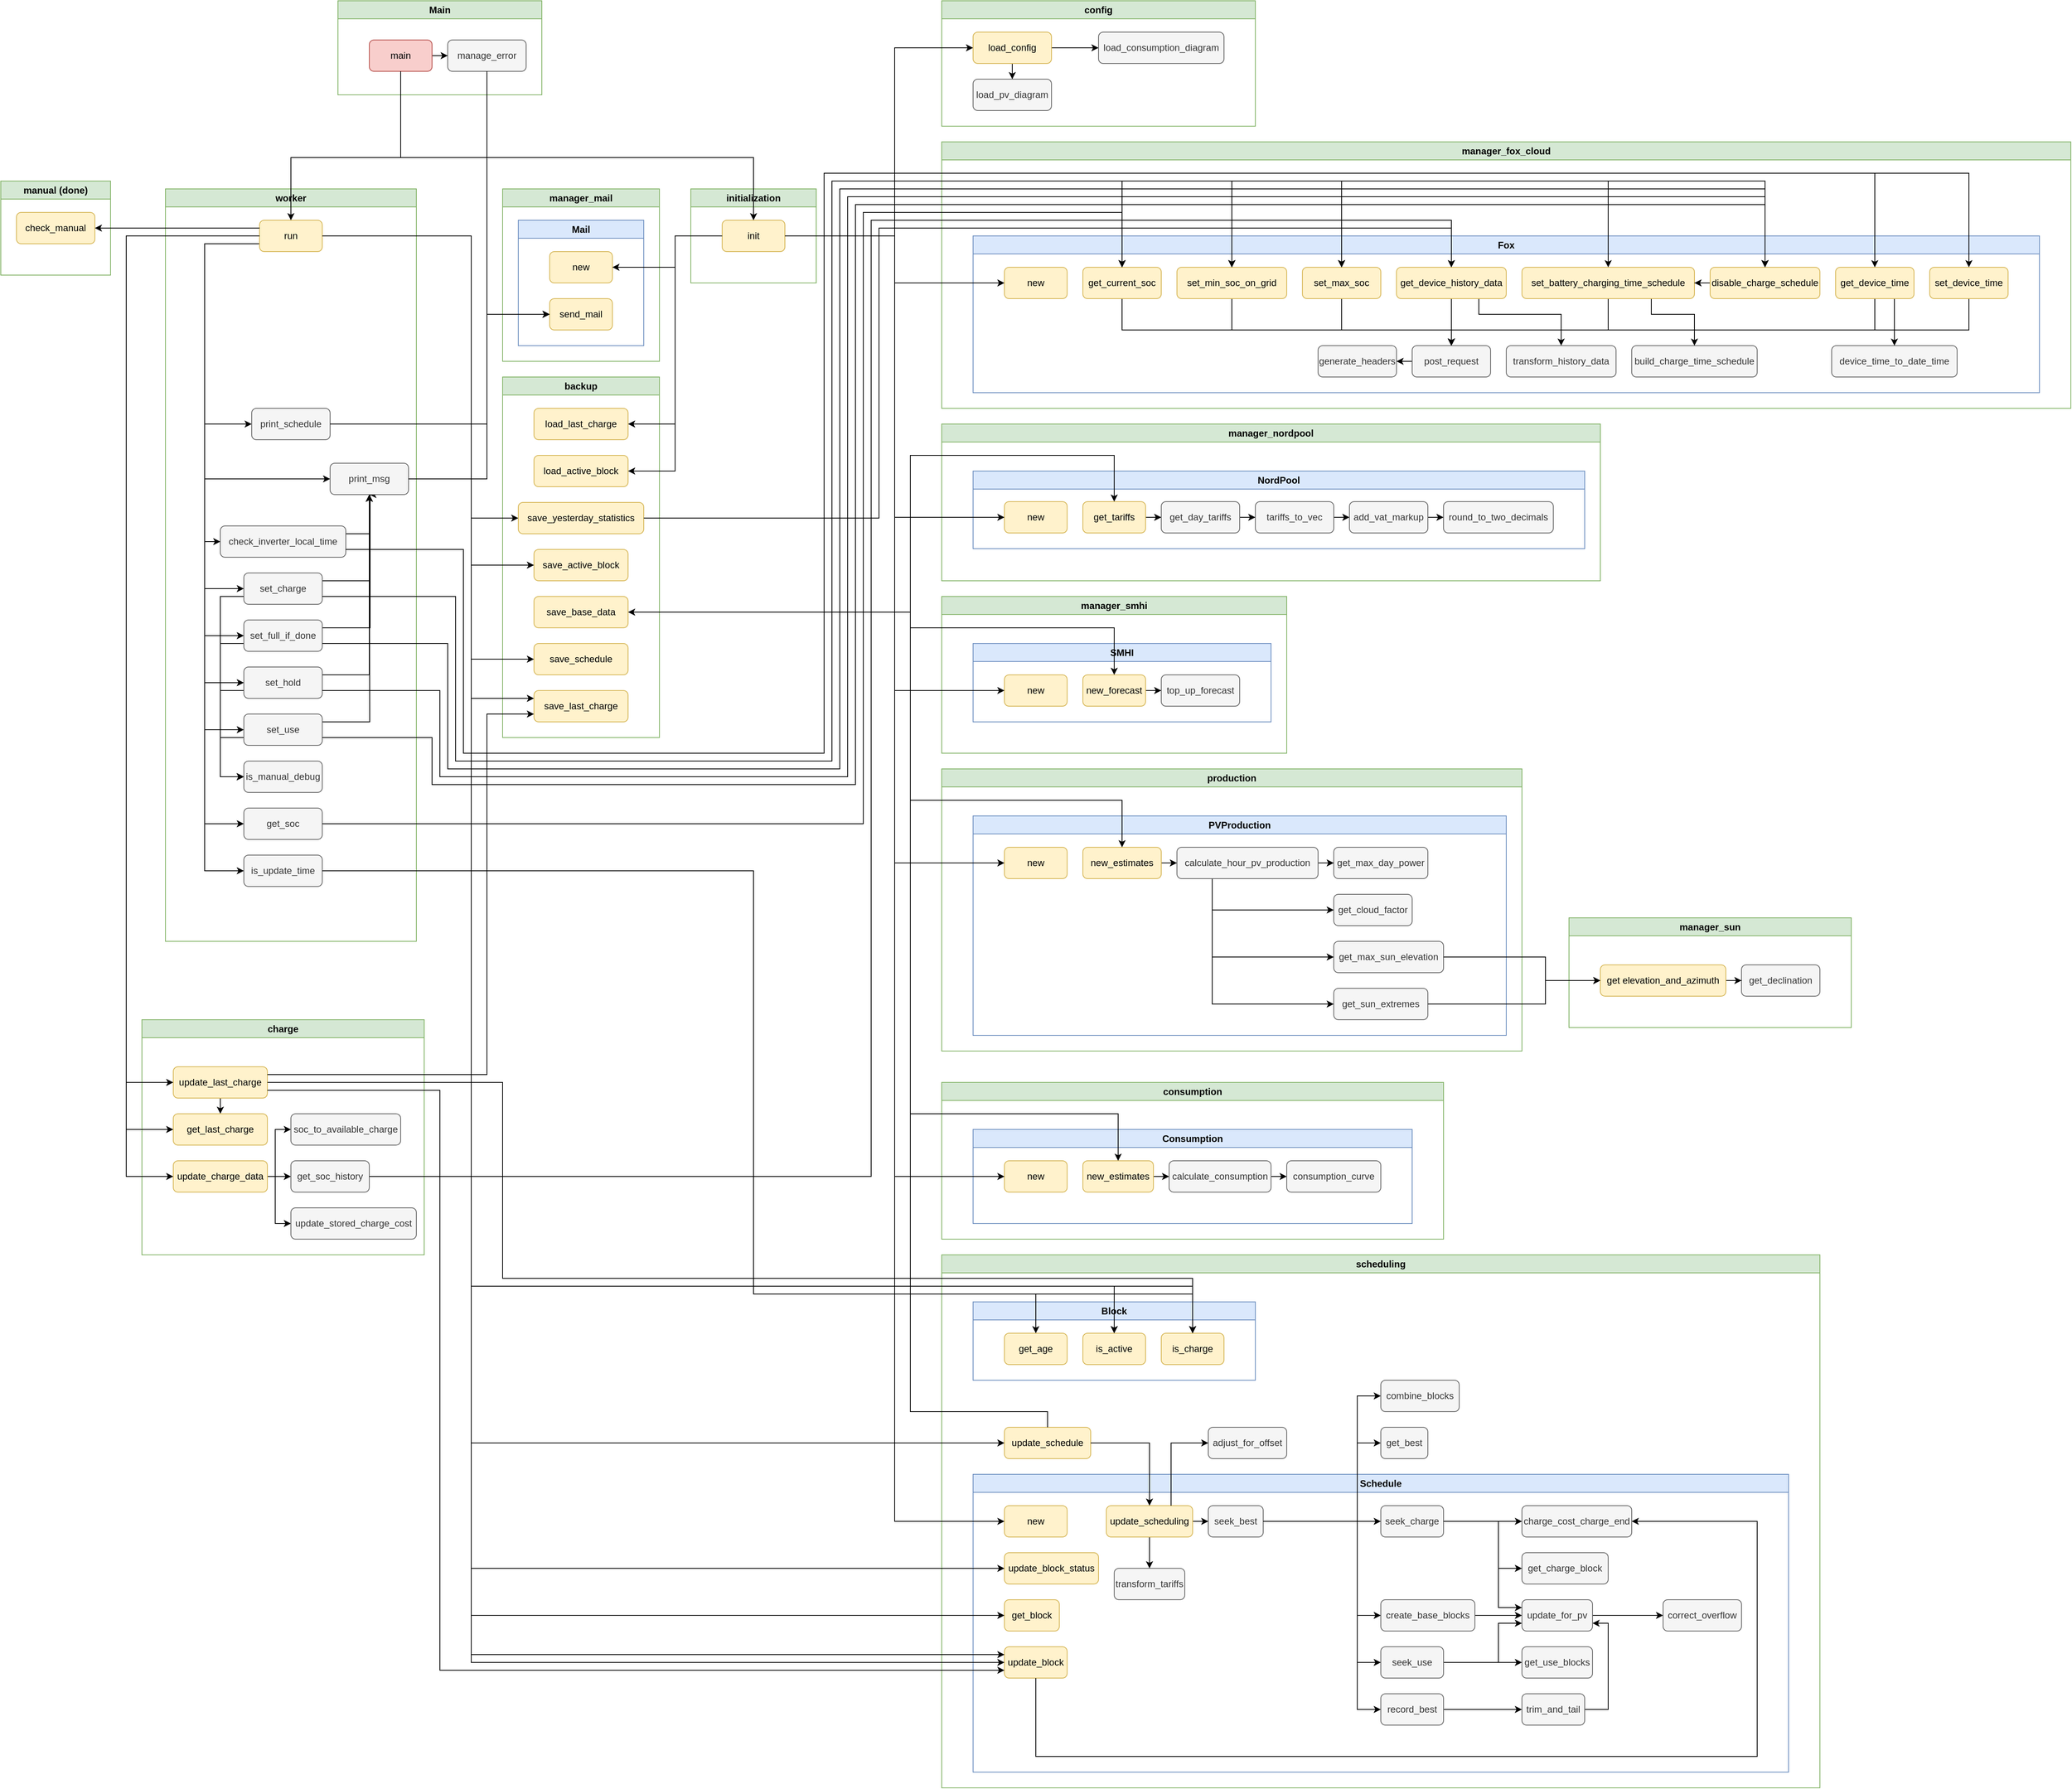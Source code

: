 <mxfile version="27.0.2">
  <diagram name="Sida-1" id="IgE08KsWPzN2sCn0RFcz">
    <mxGraphModel dx="1358" dy="825" grid="1" gridSize="10" guides="1" tooltips="1" connect="1" arrows="1" fold="1" page="1" pageScale="1" pageWidth="3300" pageHeight="2339" math="0" shadow="0">
      <root>
        <mxCell id="0" />
        <mxCell id="1" parent="0" />
        <mxCell id="rRAEdFL90UoUVAQAbm-Y-1" value="Main" style="swimlane;whiteSpace=wrap;html=1;fillColor=#d5e8d4;strokeColor=#82b366;" parent="1" vertex="1">
          <mxGeometry x="470" y="40" width="260" height="120" as="geometry" />
        </mxCell>
        <mxCell id="rRAEdFL90UoUVAQAbm-Y-5" style="edgeStyle=orthogonalEdgeStyle;rounded=0;orthogonalLoop=1;jettySize=auto;html=1;entryX=0;entryY=0.5;entryDx=0;entryDy=0;" parent="rRAEdFL90UoUVAQAbm-Y-1" source="rRAEdFL90UoUVAQAbm-Y-2" target="rRAEdFL90UoUVAQAbm-Y-3" edge="1">
          <mxGeometry relative="1" as="geometry" />
        </mxCell>
        <mxCell id="rRAEdFL90UoUVAQAbm-Y-2" value="main" style="rounded=1;whiteSpace=wrap;html=1;fillColor=#f8cecc;strokeColor=#b85450;" parent="rRAEdFL90UoUVAQAbm-Y-1" vertex="1">
          <mxGeometry x="40" y="50" width="80" height="40" as="geometry" />
        </mxCell>
        <mxCell id="rRAEdFL90UoUVAQAbm-Y-3" value="manage_error" style="rounded=1;whiteSpace=wrap;html=1;fillColor=#f5f5f5;fontColor=#333333;strokeColor=#666666;" parent="rRAEdFL90UoUVAQAbm-Y-1" vertex="1">
          <mxGeometry x="140" y="50" width="100" height="40" as="geometry" />
        </mxCell>
        <mxCell id="rRAEdFL90UoUVAQAbm-Y-6" value="initialization" style="swimlane;whiteSpace=wrap;html=1;fillColor=#d5e8d4;strokeColor=#82b366;" parent="1" vertex="1">
          <mxGeometry x="920" y="280" width="160" height="120" as="geometry" />
        </mxCell>
        <mxCell id="SxXDG0kKTUsUEHDS-JWn-1" value="init" style="rounded=1;whiteSpace=wrap;html=1;fillColor=#fff2cc;strokeColor=#d6b656;" parent="rRAEdFL90UoUVAQAbm-Y-6" vertex="1">
          <mxGeometry x="40" y="40" width="80" height="40" as="geometry" />
        </mxCell>
        <mxCell id="SxXDG0kKTUsUEHDS-JWn-2" value="config" style="swimlane;whiteSpace=wrap;html=1;fillColor=#d5e8d4;strokeColor=#82b366;" parent="1" vertex="1">
          <mxGeometry x="1240" y="40" width="400" height="160" as="geometry" />
        </mxCell>
        <mxCell id="SxXDG0kKTUsUEHDS-JWn-6" style="edgeStyle=orthogonalEdgeStyle;rounded=0;orthogonalLoop=1;jettySize=auto;html=1;entryX=0.5;entryY=0;entryDx=0;entryDy=0;" parent="SxXDG0kKTUsUEHDS-JWn-2" source="SxXDG0kKTUsUEHDS-JWn-3" target="SxXDG0kKTUsUEHDS-JWn-4" edge="1">
          <mxGeometry relative="1" as="geometry" />
        </mxCell>
        <mxCell id="SxXDG0kKTUsUEHDS-JWn-7" style="edgeStyle=orthogonalEdgeStyle;rounded=0;orthogonalLoop=1;jettySize=auto;html=1;entryX=0;entryY=0.5;entryDx=0;entryDy=0;" parent="SxXDG0kKTUsUEHDS-JWn-2" source="SxXDG0kKTUsUEHDS-JWn-3" target="SxXDG0kKTUsUEHDS-JWn-5" edge="1">
          <mxGeometry relative="1" as="geometry">
            <Array as="points" />
          </mxGeometry>
        </mxCell>
        <mxCell id="SxXDG0kKTUsUEHDS-JWn-3" value="load_config" style="rounded=1;whiteSpace=wrap;html=1;fillColor=#fff2cc;strokeColor=#d6b656;" parent="SxXDG0kKTUsUEHDS-JWn-2" vertex="1">
          <mxGeometry x="40" y="40" width="100" height="40" as="geometry" />
        </mxCell>
        <mxCell id="SxXDG0kKTUsUEHDS-JWn-4" value="load_pv_diagram" style="rounded=1;whiteSpace=wrap;html=1;fillColor=#f5f5f5;fontColor=#333333;strokeColor=#666666;" parent="SxXDG0kKTUsUEHDS-JWn-2" vertex="1">
          <mxGeometry x="40" y="100" width="100" height="40" as="geometry" />
        </mxCell>
        <mxCell id="SxXDG0kKTUsUEHDS-JWn-5" value="load_consumption_diagram" style="rounded=1;whiteSpace=wrap;html=1;fillColor=#f5f5f5;fontColor=#333333;strokeColor=#666666;" parent="SxXDG0kKTUsUEHDS-JWn-2" vertex="1">
          <mxGeometry x="200" y="40" width="160" height="40" as="geometry" />
        </mxCell>
        <mxCell id="SxXDG0kKTUsUEHDS-JWn-8" style="edgeStyle=orthogonalEdgeStyle;rounded=0;orthogonalLoop=1;jettySize=auto;html=1;entryX=0;entryY=0.5;entryDx=0;entryDy=0;" parent="1" source="SxXDG0kKTUsUEHDS-JWn-1" target="SxXDG0kKTUsUEHDS-JWn-3" edge="1">
          <mxGeometry relative="1" as="geometry">
            <Array as="points">
              <mxPoint x="1180" y="340" />
              <mxPoint x="1180" y="100" />
            </Array>
          </mxGeometry>
        </mxCell>
        <mxCell id="SxXDG0kKTUsUEHDS-JWn-9" value="manager_fox_cloud" style="swimlane;whiteSpace=wrap;html=1;fillColor=#d5e8d4;strokeColor=#82b366;" parent="1" vertex="1">
          <mxGeometry x="1240" y="220" width="1440" height="340" as="geometry" />
        </mxCell>
        <mxCell id="SxXDG0kKTUsUEHDS-JWn-10" value="Fox" style="swimlane;whiteSpace=wrap;html=1;fillColor=#dae8fc;strokeColor=#6c8ebf;" parent="SxXDG0kKTUsUEHDS-JWn-9" vertex="1">
          <mxGeometry x="40" y="120" width="1360" height="200" as="geometry" />
        </mxCell>
        <mxCell id="SxXDG0kKTUsUEHDS-JWn-11" value="new" style="rounded=1;whiteSpace=wrap;html=1;fillColor=#fff2cc;strokeColor=#d6b656;" parent="SxXDG0kKTUsUEHDS-JWn-10" vertex="1">
          <mxGeometry x="40" y="40" width="80" height="40" as="geometry" />
        </mxCell>
        <mxCell id="SxXDG0kKTUsUEHDS-JWn-64" style="edgeStyle=orthogonalEdgeStyle;rounded=0;orthogonalLoop=1;jettySize=auto;html=1;entryX=0.5;entryY=0;entryDx=0;entryDy=0;exitX=0.5;exitY=1;exitDx=0;exitDy=0;" parent="SxXDG0kKTUsUEHDS-JWn-10" source="SxXDG0kKTUsUEHDS-JWn-51" target="SxXDG0kKTUsUEHDS-JWn-59" edge="1">
          <mxGeometry relative="1" as="geometry">
            <Array as="points">
              <mxPoint x="190" y="120" />
              <mxPoint x="610" y="120" />
            </Array>
          </mxGeometry>
        </mxCell>
        <mxCell id="SxXDG0kKTUsUEHDS-JWn-51" value="get_current_soc" style="rounded=1;whiteSpace=wrap;html=1;fillColor=#fff2cc;strokeColor=#d6b656;" parent="SxXDG0kKTUsUEHDS-JWn-10" vertex="1">
          <mxGeometry x="140" y="40" width="100" height="40" as="geometry" />
        </mxCell>
        <mxCell id="SxXDG0kKTUsUEHDS-JWn-65" style="edgeStyle=orthogonalEdgeStyle;rounded=0;orthogonalLoop=1;jettySize=auto;html=1;entryX=0.5;entryY=0;entryDx=0;entryDy=0;exitX=0.5;exitY=1;exitDx=0;exitDy=0;" parent="SxXDG0kKTUsUEHDS-JWn-10" source="SxXDG0kKTUsUEHDS-JWn-52" target="SxXDG0kKTUsUEHDS-JWn-59" edge="1">
          <mxGeometry relative="1" as="geometry">
            <Array as="points">
              <mxPoint x="330" y="120" />
              <mxPoint x="610" y="120" />
            </Array>
          </mxGeometry>
        </mxCell>
        <mxCell id="SxXDG0kKTUsUEHDS-JWn-52" value="set_min_soc_on_grid" style="rounded=1;whiteSpace=wrap;html=1;fillColor=#fff2cc;strokeColor=#d6b656;" parent="SxXDG0kKTUsUEHDS-JWn-10" vertex="1">
          <mxGeometry x="260" y="40" width="140" height="40" as="geometry" />
        </mxCell>
        <mxCell id="SxXDG0kKTUsUEHDS-JWn-66" style="edgeStyle=orthogonalEdgeStyle;rounded=0;orthogonalLoop=1;jettySize=auto;html=1;entryX=0.5;entryY=0;entryDx=0;entryDy=0;exitX=0.5;exitY=1;exitDx=0;exitDy=0;" parent="SxXDG0kKTUsUEHDS-JWn-10" source="SxXDG0kKTUsUEHDS-JWn-53" target="SxXDG0kKTUsUEHDS-JWn-59" edge="1">
          <mxGeometry relative="1" as="geometry">
            <Array as="points">
              <mxPoint x="470" y="120" />
              <mxPoint x="610" y="120" />
            </Array>
          </mxGeometry>
        </mxCell>
        <mxCell id="SxXDG0kKTUsUEHDS-JWn-53" value="set_max_soc" style="rounded=1;whiteSpace=wrap;html=1;fillColor=#fff2cc;strokeColor=#d6b656;" parent="SxXDG0kKTUsUEHDS-JWn-10" vertex="1">
          <mxGeometry x="420" y="40" width="100" height="40" as="geometry" />
        </mxCell>
        <mxCell id="SxXDG0kKTUsUEHDS-JWn-67" style="edgeStyle=orthogonalEdgeStyle;rounded=0;orthogonalLoop=1;jettySize=auto;html=1;" parent="SxXDG0kKTUsUEHDS-JWn-10" source="SxXDG0kKTUsUEHDS-JWn-54" edge="1">
          <mxGeometry relative="1" as="geometry">
            <mxPoint x="610" y="140" as="targetPoint" />
          </mxGeometry>
        </mxCell>
        <mxCell id="SxXDG0kKTUsUEHDS-JWn-68" style="edgeStyle=orthogonalEdgeStyle;rounded=0;orthogonalLoop=1;jettySize=auto;html=1;entryX=0.5;entryY=0;entryDx=0;entryDy=0;exitX=0.75;exitY=1;exitDx=0;exitDy=0;" parent="SxXDG0kKTUsUEHDS-JWn-10" source="SxXDG0kKTUsUEHDS-JWn-54" target="SxXDG0kKTUsUEHDS-JWn-63" edge="1">
          <mxGeometry relative="1" as="geometry">
            <Array as="points">
              <mxPoint x="645" y="100" />
              <mxPoint x="750" y="100" />
            </Array>
          </mxGeometry>
        </mxCell>
        <mxCell id="SxXDG0kKTUsUEHDS-JWn-54" value="get_device_history_data" style="rounded=1;whiteSpace=wrap;html=1;fillColor=#fff2cc;strokeColor=#d6b656;" parent="SxXDG0kKTUsUEHDS-JWn-10" vertex="1">
          <mxGeometry x="540" y="40" width="140" height="40" as="geometry" />
        </mxCell>
        <mxCell id="SxXDG0kKTUsUEHDS-JWn-69" style="edgeStyle=orthogonalEdgeStyle;rounded=0;orthogonalLoop=1;jettySize=auto;html=1;entryX=0.5;entryY=0;entryDx=0;entryDy=0;exitX=0.5;exitY=1;exitDx=0;exitDy=0;" parent="SxXDG0kKTUsUEHDS-JWn-10" source="SxXDG0kKTUsUEHDS-JWn-55" target="SxXDG0kKTUsUEHDS-JWn-59" edge="1">
          <mxGeometry relative="1" as="geometry">
            <Array as="points">
              <mxPoint x="810" y="120" />
              <mxPoint x="610" y="120" />
            </Array>
          </mxGeometry>
        </mxCell>
        <mxCell id="SxXDG0kKTUsUEHDS-JWn-70" style="edgeStyle=orthogonalEdgeStyle;rounded=0;orthogonalLoop=1;jettySize=auto;html=1;entryX=0.5;entryY=0;entryDx=0;entryDy=0;exitX=0.75;exitY=1;exitDx=0;exitDy=0;" parent="SxXDG0kKTUsUEHDS-JWn-10" source="SxXDG0kKTUsUEHDS-JWn-55" target="SxXDG0kKTUsUEHDS-JWn-61" edge="1">
          <mxGeometry relative="1" as="geometry">
            <Array as="points">
              <mxPoint x="865" y="100" />
              <mxPoint x="920" y="100" />
            </Array>
          </mxGeometry>
        </mxCell>
        <mxCell id="SxXDG0kKTUsUEHDS-JWn-55" value="set_battery_charging_time_schedule" style="rounded=1;whiteSpace=wrap;html=1;fillColor=#fff2cc;strokeColor=#d6b656;" parent="SxXDG0kKTUsUEHDS-JWn-10" vertex="1">
          <mxGeometry x="700" y="40" width="220" height="40" as="geometry" />
        </mxCell>
        <mxCell id="SxXDG0kKTUsUEHDS-JWn-71" style="edgeStyle=orthogonalEdgeStyle;rounded=0;orthogonalLoop=1;jettySize=auto;html=1;entryX=1;entryY=0.5;entryDx=0;entryDy=0;" parent="SxXDG0kKTUsUEHDS-JWn-10" source="SxXDG0kKTUsUEHDS-JWn-56" target="SxXDG0kKTUsUEHDS-JWn-55" edge="1">
          <mxGeometry relative="1" as="geometry" />
        </mxCell>
        <mxCell id="SxXDG0kKTUsUEHDS-JWn-56" value="disable_charge_schedule" style="rounded=1;whiteSpace=wrap;html=1;fillColor=#fff2cc;strokeColor=#d6b656;" parent="SxXDG0kKTUsUEHDS-JWn-10" vertex="1">
          <mxGeometry x="940" y="40" width="140" height="40" as="geometry" />
        </mxCell>
        <mxCell id="SxXDG0kKTUsUEHDS-JWn-72" style="edgeStyle=orthogonalEdgeStyle;rounded=0;orthogonalLoop=1;jettySize=auto;html=1;entryX=0.5;entryY=0;entryDx=0;entryDy=0;exitX=0.5;exitY=1;exitDx=0;exitDy=0;" parent="SxXDG0kKTUsUEHDS-JWn-10" source="SxXDG0kKTUsUEHDS-JWn-57" target="SxXDG0kKTUsUEHDS-JWn-59" edge="1">
          <mxGeometry relative="1" as="geometry">
            <Array as="points">
              <mxPoint x="1150" y="120" />
              <mxPoint x="610" y="120" />
            </Array>
          </mxGeometry>
        </mxCell>
        <mxCell id="SxXDG0kKTUsUEHDS-JWn-73" style="edgeStyle=orthogonalEdgeStyle;rounded=0;orthogonalLoop=1;jettySize=auto;html=1;entryX=0.5;entryY=0;entryDx=0;entryDy=0;exitX=0.75;exitY=1;exitDx=0;exitDy=0;" parent="SxXDG0kKTUsUEHDS-JWn-10" source="SxXDG0kKTUsUEHDS-JWn-57" target="SxXDG0kKTUsUEHDS-JWn-62" edge="1">
          <mxGeometry relative="1" as="geometry" />
        </mxCell>
        <mxCell id="SxXDG0kKTUsUEHDS-JWn-57" value="get_device_time" style="rounded=1;whiteSpace=wrap;html=1;fillColor=#fff2cc;strokeColor=#d6b656;" parent="SxXDG0kKTUsUEHDS-JWn-10" vertex="1">
          <mxGeometry x="1100" y="40" width="100" height="40" as="geometry" />
        </mxCell>
        <mxCell id="SxXDG0kKTUsUEHDS-JWn-74" style="edgeStyle=orthogonalEdgeStyle;rounded=0;orthogonalLoop=1;jettySize=auto;html=1;exitX=0.5;exitY=1;exitDx=0;exitDy=0;entryX=0.5;entryY=0;entryDx=0;entryDy=0;" parent="SxXDG0kKTUsUEHDS-JWn-10" source="SxXDG0kKTUsUEHDS-JWn-58" target="SxXDG0kKTUsUEHDS-JWn-59" edge="1">
          <mxGeometry relative="1" as="geometry">
            <mxPoint x="610" y="140" as="targetPoint" />
            <Array as="points">
              <mxPoint x="1270" y="120" />
              <mxPoint x="610" y="120" />
            </Array>
          </mxGeometry>
        </mxCell>
        <mxCell id="SxXDG0kKTUsUEHDS-JWn-58" value="set_device_time" style="rounded=1;whiteSpace=wrap;html=1;fillColor=#fff2cc;strokeColor=#d6b656;" parent="SxXDG0kKTUsUEHDS-JWn-10" vertex="1">
          <mxGeometry x="1220" y="40" width="100" height="40" as="geometry" />
        </mxCell>
        <mxCell id="SxXDG0kKTUsUEHDS-JWn-75" style="edgeStyle=orthogonalEdgeStyle;rounded=0;orthogonalLoop=1;jettySize=auto;html=1;entryX=1;entryY=0.5;entryDx=0;entryDy=0;" parent="SxXDG0kKTUsUEHDS-JWn-10" source="SxXDG0kKTUsUEHDS-JWn-59" target="SxXDG0kKTUsUEHDS-JWn-60" edge="1">
          <mxGeometry relative="1" as="geometry" />
        </mxCell>
        <mxCell id="SxXDG0kKTUsUEHDS-JWn-59" value="post_request" style="rounded=1;whiteSpace=wrap;html=1;fillColor=#f5f5f5;strokeColor=#666666;fontColor=#333333;" parent="SxXDG0kKTUsUEHDS-JWn-10" vertex="1">
          <mxGeometry x="560" y="140" width="100" height="40" as="geometry" />
        </mxCell>
        <mxCell id="SxXDG0kKTUsUEHDS-JWn-60" value="generate_headers" style="rounded=1;whiteSpace=wrap;html=1;fillColor=#f5f5f5;strokeColor=#666666;fontColor=#333333;" parent="SxXDG0kKTUsUEHDS-JWn-10" vertex="1">
          <mxGeometry x="440" y="140" width="100" height="40" as="geometry" />
        </mxCell>
        <mxCell id="SxXDG0kKTUsUEHDS-JWn-61" value="build_charge_time_schedule" style="rounded=1;whiteSpace=wrap;html=1;fillColor=#f5f5f5;strokeColor=#666666;fontColor=#333333;" parent="SxXDG0kKTUsUEHDS-JWn-10" vertex="1">
          <mxGeometry x="840" y="140" width="160" height="40" as="geometry" />
        </mxCell>
        <mxCell id="SxXDG0kKTUsUEHDS-JWn-62" value="device_time_to_date_time" style="rounded=1;whiteSpace=wrap;html=1;fillColor=#f5f5f5;strokeColor=#666666;fontColor=#333333;" parent="SxXDG0kKTUsUEHDS-JWn-10" vertex="1">
          <mxGeometry x="1095" y="140" width="160" height="40" as="geometry" />
        </mxCell>
        <mxCell id="SxXDG0kKTUsUEHDS-JWn-63" value="transform_history_data" style="rounded=1;whiteSpace=wrap;html=1;fillColor=#f5f5f5;strokeColor=#666666;fontColor=#333333;" parent="SxXDG0kKTUsUEHDS-JWn-10" vertex="1">
          <mxGeometry x="680" y="140" width="140" height="40" as="geometry" />
        </mxCell>
        <mxCell id="SxXDG0kKTUsUEHDS-JWn-12" style="edgeStyle=orthogonalEdgeStyle;rounded=0;orthogonalLoop=1;jettySize=auto;html=1;entryX=0;entryY=0.5;entryDx=0;entryDy=0;exitX=1;exitY=0.5;exitDx=0;exitDy=0;" parent="1" source="SxXDG0kKTUsUEHDS-JWn-1" target="SxXDG0kKTUsUEHDS-JWn-11" edge="1">
          <mxGeometry relative="1" as="geometry">
            <Array as="points">
              <mxPoint x="1180" y="340" />
              <mxPoint x="1180" y="400" />
            </Array>
          </mxGeometry>
        </mxCell>
        <mxCell id="SxXDG0kKTUsUEHDS-JWn-13" value="manager_nordpool" style="swimlane;whiteSpace=wrap;html=1;fillColor=#d5e8d4;strokeColor=#82b366;" parent="1" vertex="1">
          <mxGeometry x="1240" y="580" width="840" height="200" as="geometry" />
        </mxCell>
        <mxCell id="SxXDG0kKTUsUEHDS-JWn-15" value="NordPool" style="swimlane;whiteSpace=wrap;html=1;fillColor=#dae8fc;strokeColor=#6c8ebf;" parent="SxXDG0kKTUsUEHDS-JWn-13" vertex="1">
          <mxGeometry x="40" y="60" width="780" height="99" as="geometry" />
        </mxCell>
        <mxCell id="SxXDG0kKTUsUEHDS-JWn-16" value="new" style="rounded=1;whiteSpace=wrap;html=1;fillColor=#fff2cc;strokeColor=#d6b656;" parent="SxXDG0kKTUsUEHDS-JWn-15" vertex="1">
          <mxGeometry x="40" y="39" width="80" height="40" as="geometry" />
        </mxCell>
        <mxCell id="SxXDG0kKTUsUEHDS-JWn-79" style="edgeStyle=orthogonalEdgeStyle;rounded=0;orthogonalLoop=1;jettySize=auto;html=1;entryX=0;entryY=0.5;entryDx=0;entryDy=0;" parent="SxXDG0kKTUsUEHDS-JWn-15" source="SxXDG0kKTUsUEHDS-JWn-76" target="SxXDG0kKTUsUEHDS-JWn-77" edge="1">
          <mxGeometry relative="1" as="geometry" />
        </mxCell>
        <mxCell id="SxXDG0kKTUsUEHDS-JWn-76" value="get_tariffs" style="rounded=1;whiteSpace=wrap;html=1;fillColor=#fff2cc;strokeColor=#d6b656;" parent="SxXDG0kKTUsUEHDS-JWn-15" vertex="1">
          <mxGeometry x="140" y="39" width="80" height="40" as="geometry" />
        </mxCell>
        <mxCell id="SxXDG0kKTUsUEHDS-JWn-80" style="edgeStyle=orthogonalEdgeStyle;rounded=0;orthogonalLoop=1;jettySize=auto;html=1;entryX=0;entryY=0.5;entryDx=0;entryDy=0;" parent="SxXDG0kKTUsUEHDS-JWn-15" source="SxXDG0kKTUsUEHDS-JWn-77" target="SxXDG0kKTUsUEHDS-JWn-78" edge="1">
          <mxGeometry relative="1" as="geometry" />
        </mxCell>
        <mxCell id="SxXDG0kKTUsUEHDS-JWn-77" value="get_day_tariffs" style="rounded=1;whiteSpace=wrap;html=1;fillColor=#f5f5f5;strokeColor=#666666;fontColor=#333333;" parent="SxXDG0kKTUsUEHDS-JWn-15" vertex="1">
          <mxGeometry x="240" y="39" width="100" height="40" as="geometry" />
        </mxCell>
        <mxCell id="4N4IXD-STvBIJI7_eN9E-3" style="edgeStyle=orthogonalEdgeStyle;rounded=0;orthogonalLoop=1;jettySize=auto;html=1;exitX=1;exitY=0.5;exitDx=0;exitDy=0;entryX=0;entryY=0.5;entryDx=0;entryDy=0;" edge="1" parent="SxXDG0kKTUsUEHDS-JWn-15" source="SxXDG0kKTUsUEHDS-JWn-78" target="4N4IXD-STvBIJI7_eN9E-1">
          <mxGeometry relative="1" as="geometry" />
        </mxCell>
        <mxCell id="SxXDG0kKTUsUEHDS-JWn-78" value="tariffs_to_vec" style="rounded=1;whiteSpace=wrap;html=1;fillColor=#f5f5f5;strokeColor=#666666;fontColor=#333333;" parent="SxXDG0kKTUsUEHDS-JWn-15" vertex="1">
          <mxGeometry x="360" y="39" width="100" height="40" as="geometry" />
        </mxCell>
        <mxCell id="4N4IXD-STvBIJI7_eN9E-4" style="edgeStyle=orthogonalEdgeStyle;rounded=0;orthogonalLoop=1;jettySize=auto;html=1;exitX=1;exitY=0.5;exitDx=0;exitDy=0;entryX=0;entryY=0.5;entryDx=0;entryDy=0;" edge="1" parent="SxXDG0kKTUsUEHDS-JWn-15" source="4N4IXD-STvBIJI7_eN9E-1" target="4N4IXD-STvBIJI7_eN9E-2">
          <mxGeometry relative="1" as="geometry" />
        </mxCell>
        <mxCell id="4N4IXD-STvBIJI7_eN9E-1" value="add_vat_markup" style="rounded=1;whiteSpace=wrap;html=1;fillColor=#f5f5f5;strokeColor=#666666;fontColor=#333333;" vertex="1" parent="SxXDG0kKTUsUEHDS-JWn-15">
          <mxGeometry x="480" y="39" width="100" height="40" as="geometry" />
        </mxCell>
        <mxCell id="4N4IXD-STvBIJI7_eN9E-2" value="round_to_two_decimals" style="rounded=1;whiteSpace=wrap;html=1;fillColor=#f5f5f5;strokeColor=#666666;fontColor=#333333;" vertex="1" parent="SxXDG0kKTUsUEHDS-JWn-15">
          <mxGeometry x="600" y="39" width="140" height="40" as="geometry" />
        </mxCell>
        <mxCell id="SxXDG0kKTUsUEHDS-JWn-17" style="edgeStyle=orthogonalEdgeStyle;rounded=0;orthogonalLoop=1;jettySize=auto;html=1;entryX=0;entryY=0.5;entryDx=0;entryDy=0;exitX=1;exitY=0.5;exitDx=0;exitDy=0;" parent="1" source="SxXDG0kKTUsUEHDS-JWn-1" target="SxXDG0kKTUsUEHDS-JWn-16" edge="1">
          <mxGeometry relative="1" as="geometry">
            <Array as="points">
              <mxPoint x="1180" y="340" />
              <mxPoint x="1180" y="699" />
            </Array>
          </mxGeometry>
        </mxCell>
        <mxCell id="SxXDG0kKTUsUEHDS-JWn-18" value="manager_smhi" style="swimlane;whiteSpace=wrap;html=1;fillColor=#d5e8d4;strokeColor=#82b366;" parent="1" vertex="1">
          <mxGeometry x="1240" y="800" width="440" height="200" as="geometry" />
        </mxCell>
        <mxCell id="SxXDG0kKTUsUEHDS-JWn-19" value="SMHI" style="swimlane;whiteSpace=wrap;html=1;fillColor=#dae8fc;strokeColor=#6c8ebf;" parent="SxXDG0kKTUsUEHDS-JWn-18" vertex="1">
          <mxGeometry x="40" y="60" width="380" height="100" as="geometry" />
        </mxCell>
        <mxCell id="SxXDG0kKTUsUEHDS-JWn-20" value="new" style="rounded=1;whiteSpace=wrap;html=1;fillColor=#fff2cc;strokeColor=#d6b656;" parent="SxXDG0kKTUsUEHDS-JWn-19" vertex="1">
          <mxGeometry x="40" y="40" width="80" height="40" as="geometry" />
        </mxCell>
        <mxCell id="SxXDG0kKTUsUEHDS-JWn-83" style="edgeStyle=orthogonalEdgeStyle;rounded=0;orthogonalLoop=1;jettySize=auto;html=1;entryX=0;entryY=0.5;entryDx=0;entryDy=0;" parent="SxXDG0kKTUsUEHDS-JWn-19" source="SxXDG0kKTUsUEHDS-JWn-81" target="SxXDG0kKTUsUEHDS-JWn-82" edge="1">
          <mxGeometry relative="1" as="geometry" />
        </mxCell>
        <mxCell id="SxXDG0kKTUsUEHDS-JWn-81" value="new_forecast" style="rounded=1;whiteSpace=wrap;html=1;fillColor=#fff2cc;strokeColor=#d6b656;" parent="SxXDG0kKTUsUEHDS-JWn-19" vertex="1">
          <mxGeometry x="140" y="40" width="80" height="40" as="geometry" />
        </mxCell>
        <mxCell id="SxXDG0kKTUsUEHDS-JWn-82" value="top_up_forecast" style="rounded=1;whiteSpace=wrap;html=1;fillColor=#f5f5f5;strokeColor=#666666;fontColor=#333333;" parent="SxXDG0kKTUsUEHDS-JWn-19" vertex="1">
          <mxGeometry x="240" y="40" width="100" height="40" as="geometry" />
        </mxCell>
        <mxCell id="SxXDG0kKTUsUEHDS-JWn-21" style="edgeStyle=orthogonalEdgeStyle;rounded=0;orthogonalLoop=1;jettySize=auto;html=1;entryX=0;entryY=0.5;entryDx=0;entryDy=0;" parent="1" source="SxXDG0kKTUsUEHDS-JWn-1" target="SxXDG0kKTUsUEHDS-JWn-20" edge="1">
          <mxGeometry relative="1" as="geometry">
            <Array as="points">
              <mxPoint x="1180" y="340" />
              <mxPoint x="1180" y="920" />
            </Array>
          </mxGeometry>
        </mxCell>
        <mxCell id="SxXDG0kKTUsUEHDS-JWn-22" value="production" style="swimlane;whiteSpace=wrap;html=1;fillColor=#d5e8d4;strokeColor=#82b366;" parent="1" vertex="1">
          <mxGeometry x="1240" y="1020" width="740" height="360" as="geometry" />
        </mxCell>
        <mxCell id="SxXDG0kKTUsUEHDS-JWn-23" value="PVProduction" style="swimlane;whiteSpace=wrap;html=1;fillColor=#dae8fc;strokeColor=#6c8ebf;" parent="SxXDG0kKTUsUEHDS-JWn-22" vertex="1">
          <mxGeometry x="40" y="60" width="680" height="280" as="geometry" />
        </mxCell>
        <mxCell id="SxXDG0kKTUsUEHDS-JWn-24" value="new" style="rounded=1;whiteSpace=wrap;html=1;fillColor=#fff2cc;strokeColor=#d6b656;" parent="SxXDG0kKTUsUEHDS-JWn-23" vertex="1">
          <mxGeometry x="40" y="40" width="80" height="40" as="geometry" />
        </mxCell>
        <mxCell id="SxXDG0kKTUsUEHDS-JWn-90" style="edgeStyle=orthogonalEdgeStyle;rounded=0;orthogonalLoop=1;jettySize=auto;html=1;entryX=0;entryY=0.5;entryDx=0;entryDy=0;" parent="SxXDG0kKTUsUEHDS-JWn-23" source="SxXDG0kKTUsUEHDS-JWn-84" target="SxXDG0kKTUsUEHDS-JWn-85" edge="1">
          <mxGeometry relative="1" as="geometry" />
        </mxCell>
        <mxCell id="SxXDG0kKTUsUEHDS-JWn-84" value="new_estimates" style="rounded=1;whiteSpace=wrap;html=1;fillColor=#fff2cc;strokeColor=#d6b656;" parent="SxXDG0kKTUsUEHDS-JWn-23" vertex="1">
          <mxGeometry x="140" y="40" width="100" height="40" as="geometry" />
        </mxCell>
        <mxCell id="SxXDG0kKTUsUEHDS-JWn-91" style="edgeStyle=orthogonalEdgeStyle;rounded=0;orthogonalLoop=1;jettySize=auto;html=1;entryX=0;entryY=0.5;entryDx=0;entryDy=0;exitX=0.25;exitY=1;exitDx=0;exitDy=0;" parent="SxXDG0kKTUsUEHDS-JWn-23" source="SxXDG0kKTUsUEHDS-JWn-85" target="SxXDG0kKTUsUEHDS-JWn-88" edge="1">
          <mxGeometry relative="1" as="geometry">
            <Array as="points">
              <mxPoint x="305" y="180" />
            </Array>
          </mxGeometry>
        </mxCell>
        <mxCell id="SxXDG0kKTUsUEHDS-JWn-92" style="edgeStyle=orthogonalEdgeStyle;rounded=0;orthogonalLoop=1;jettySize=auto;html=1;entryX=0;entryY=0.5;entryDx=0;entryDy=0;exitX=0.25;exitY=1;exitDx=0;exitDy=0;" parent="SxXDG0kKTUsUEHDS-JWn-23" source="SxXDG0kKTUsUEHDS-JWn-85" target="SxXDG0kKTUsUEHDS-JWn-89" edge="1">
          <mxGeometry relative="1" as="geometry" />
        </mxCell>
        <mxCell id="SxXDG0kKTUsUEHDS-JWn-93" style="edgeStyle=orthogonalEdgeStyle;rounded=0;orthogonalLoop=1;jettySize=auto;html=1;entryX=0;entryY=0.5;entryDx=0;entryDy=0;" parent="SxXDG0kKTUsUEHDS-JWn-23" source="SxXDG0kKTUsUEHDS-JWn-85" target="SxXDG0kKTUsUEHDS-JWn-86" edge="1">
          <mxGeometry relative="1" as="geometry" />
        </mxCell>
        <mxCell id="SxXDG0kKTUsUEHDS-JWn-94" style="edgeStyle=orthogonalEdgeStyle;rounded=0;orthogonalLoop=1;jettySize=auto;html=1;entryX=0;entryY=0.5;entryDx=0;entryDy=0;exitX=0.25;exitY=1;exitDx=0;exitDy=0;" parent="SxXDG0kKTUsUEHDS-JWn-23" source="SxXDG0kKTUsUEHDS-JWn-85" target="SxXDG0kKTUsUEHDS-JWn-87" edge="1">
          <mxGeometry relative="1" as="geometry" />
        </mxCell>
        <mxCell id="SxXDG0kKTUsUEHDS-JWn-85" value="calculate_hour_pv_production" style="rounded=1;whiteSpace=wrap;html=1;fillColor=#f5f5f5;strokeColor=#666666;fontColor=#333333;" parent="SxXDG0kKTUsUEHDS-JWn-23" vertex="1">
          <mxGeometry x="260" y="40" width="180" height="40" as="geometry" />
        </mxCell>
        <mxCell id="SxXDG0kKTUsUEHDS-JWn-86" value="get_max_day_power" style="rounded=1;whiteSpace=wrap;html=1;fillColor=#f5f5f5;strokeColor=#666666;fontColor=#333333;" parent="SxXDG0kKTUsUEHDS-JWn-23" vertex="1">
          <mxGeometry x="460" y="40" width="120" height="40" as="geometry" />
        </mxCell>
        <mxCell id="SxXDG0kKTUsUEHDS-JWn-87" value="get_cloud_factor" style="rounded=1;whiteSpace=wrap;html=1;fillColor=#f5f5f5;strokeColor=#666666;fontColor=#333333;" parent="SxXDG0kKTUsUEHDS-JWn-23" vertex="1">
          <mxGeometry x="460" y="100" width="100" height="40" as="geometry" />
        </mxCell>
        <mxCell id="SxXDG0kKTUsUEHDS-JWn-88" value="get_max_sun_elevation" style="rounded=1;whiteSpace=wrap;html=1;fillColor=#f5f5f5;strokeColor=#666666;fontColor=#333333;" parent="SxXDG0kKTUsUEHDS-JWn-23" vertex="1">
          <mxGeometry x="460" y="160" width="140" height="40" as="geometry" />
        </mxCell>
        <mxCell id="SxXDG0kKTUsUEHDS-JWn-89" value="get_sun_extremes" style="rounded=1;whiteSpace=wrap;html=1;fillColor=#f5f5f5;strokeColor=#666666;fontColor=#333333;" parent="SxXDG0kKTUsUEHDS-JWn-23" vertex="1">
          <mxGeometry x="460" y="220" width="120" height="40" as="geometry" />
        </mxCell>
        <mxCell id="SxXDG0kKTUsUEHDS-JWn-25" style="edgeStyle=orthogonalEdgeStyle;rounded=0;orthogonalLoop=1;jettySize=auto;html=1;entryX=0;entryY=0.5;entryDx=0;entryDy=0;" parent="1" source="SxXDG0kKTUsUEHDS-JWn-1" target="SxXDG0kKTUsUEHDS-JWn-24" edge="1">
          <mxGeometry relative="1" as="geometry">
            <Array as="points">
              <mxPoint x="1180" y="340" />
              <mxPoint x="1180" y="1140" />
            </Array>
          </mxGeometry>
        </mxCell>
        <mxCell id="SxXDG0kKTUsUEHDS-JWn-26" value="consumption" style="swimlane;whiteSpace=wrap;html=1;fillColor=#d5e8d4;strokeColor=#82b366;" parent="1" vertex="1">
          <mxGeometry x="1240" y="1420" width="640" height="200" as="geometry" />
        </mxCell>
        <mxCell id="SxXDG0kKTUsUEHDS-JWn-27" value="Consumption" style="swimlane;whiteSpace=wrap;html=1;fillColor=#dae8fc;strokeColor=#6c8ebf;" parent="SxXDG0kKTUsUEHDS-JWn-26" vertex="1">
          <mxGeometry x="40" y="60" width="560" height="120" as="geometry" />
        </mxCell>
        <mxCell id="SxXDG0kKTUsUEHDS-JWn-28" value="new" style="rounded=1;whiteSpace=wrap;html=1;fillColor=#fff2cc;strokeColor=#d6b656;" parent="SxXDG0kKTUsUEHDS-JWn-27" vertex="1">
          <mxGeometry x="40" y="40" width="80" height="40" as="geometry" />
        </mxCell>
        <mxCell id="SxXDG0kKTUsUEHDS-JWn-183" style="edgeStyle=orthogonalEdgeStyle;rounded=0;orthogonalLoop=1;jettySize=auto;html=1;exitX=1;exitY=0.5;exitDx=0;exitDy=0;entryX=0;entryY=0.5;entryDx=0;entryDy=0;" parent="SxXDG0kKTUsUEHDS-JWn-27" source="SxXDG0kKTUsUEHDS-JWn-180" target="SxXDG0kKTUsUEHDS-JWn-181" edge="1">
          <mxGeometry relative="1" as="geometry" />
        </mxCell>
        <mxCell id="SxXDG0kKTUsUEHDS-JWn-180" value="new_estimates" style="rounded=1;whiteSpace=wrap;html=1;fillColor=#fff2cc;strokeColor=#d6b656;" parent="SxXDG0kKTUsUEHDS-JWn-27" vertex="1">
          <mxGeometry x="140" y="40" width="90" height="40" as="geometry" />
        </mxCell>
        <mxCell id="SxXDG0kKTUsUEHDS-JWn-184" style="edgeStyle=orthogonalEdgeStyle;rounded=0;orthogonalLoop=1;jettySize=auto;html=1;exitX=1;exitY=0.5;exitDx=0;exitDy=0;entryX=0;entryY=0.5;entryDx=0;entryDy=0;" parent="SxXDG0kKTUsUEHDS-JWn-27" source="SxXDG0kKTUsUEHDS-JWn-181" target="SxXDG0kKTUsUEHDS-JWn-182" edge="1">
          <mxGeometry relative="1" as="geometry" />
        </mxCell>
        <mxCell id="SxXDG0kKTUsUEHDS-JWn-181" value="calculate_consumption" style="rounded=1;whiteSpace=wrap;html=1;fillColor=#f5f5f5;strokeColor=#666666;fontColor=#333333;" parent="SxXDG0kKTUsUEHDS-JWn-27" vertex="1">
          <mxGeometry x="250" y="40" width="130" height="40" as="geometry" />
        </mxCell>
        <mxCell id="SxXDG0kKTUsUEHDS-JWn-182" value="consumption_curve" style="rounded=1;whiteSpace=wrap;html=1;fillColor=#f5f5f5;strokeColor=#666666;fontColor=#333333;" parent="SxXDG0kKTUsUEHDS-JWn-27" vertex="1">
          <mxGeometry x="400" y="40" width="120" height="40" as="geometry" />
        </mxCell>
        <mxCell id="SxXDG0kKTUsUEHDS-JWn-29" style="edgeStyle=orthogonalEdgeStyle;rounded=0;orthogonalLoop=1;jettySize=auto;html=1;entryX=0;entryY=0.5;entryDx=0;entryDy=0;" parent="1" source="SxXDG0kKTUsUEHDS-JWn-1" target="SxXDG0kKTUsUEHDS-JWn-28" edge="1">
          <mxGeometry relative="1" as="geometry">
            <Array as="points">
              <mxPoint x="1180" y="340" />
              <mxPoint x="1180" y="1540" />
            </Array>
          </mxGeometry>
        </mxCell>
        <mxCell id="SxXDG0kKTUsUEHDS-JWn-30" value="manager_mail" style="swimlane;whiteSpace=wrap;html=1;fillColor=#d5e8d4;strokeColor=#82b366;" parent="1" vertex="1">
          <mxGeometry x="680" y="280" width="200" height="220" as="geometry" />
        </mxCell>
        <mxCell id="SxXDG0kKTUsUEHDS-JWn-31" value="Mail" style="swimlane;whiteSpace=wrap;html=1;fillColor=#dae8fc;strokeColor=#6c8ebf;" parent="SxXDG0kKTUsUEHDS-JWn-30" vertex="1">
          <mxGeometry x="20" y="40" width="160" height="160" as="geometry" />
        </mxCell>
        <mxCell id="SxXDG0kKTUsUEHDS-JWn-32" value="new" style="rounded=1;whiteSpace=wrap;html=1;fillColor=#fff2cc;strokeColor=#d6b656;" parent="SxXDG0kKTUsUEHDS-JWn-31" vertex="1">
          <mxGeometry x="40" y="40" width="80" height="40" as="geometry" />
        </mxCell>
        <mxCell id="SxXDG0kKTUsUEHDS-JWn-127" value="send_mail" style="rounded=1;whiteSpace=wrap;html=1;fillColor=#fff2cc;strokeColor=#d6b656;" parent="SxXDG0kKTUsUEHDS-JWn-31" vertex="1">
          <mxGeometry x="40" y="100" width="80" height="40" as="geometry" />
        </mxCell>
        <mxCell id="SxXDG0kKTUsUEHDS-JWn-34" value="scheduling" style="swimlane;whiteSpace=wrap;html=1;fillColor=#d5e8d4;strokeColor=#82b366;" parent="1" vertex="1">
          <mxGeometry x="1240" y="1640" width="1120" height="680" as="geometry" />
        </mxCell>
        <mxCell id="SxXDG0kKTUsUEHDS-JWn-35" value="Schedule" style="swimlane;whiteSpace=wrap;html=1;fillColor=#dae8fc;strokeColor=#6c8ebf;" parent="SxXDG0kKTUsUEHDS-JWn-34" vertex="1">
          <mxGeometry x="40" y="280" width="1040" height="380" as="geometry" />
        </mxCell>
        <mxCell id="SxXDG0kKTUsUEHDS-JWn-36" value="new" style="rounded=1;whiteSpace=wrap;html=1;fillColor=#fff2cc;strokeColor=#d6b656;" parent="SxXDG0kKTUsUEHDS-JWn-35" vertex="1">
          <mxGeometry x="40" y="40" width="80" height="40" as="geometry" />
        </mxCell>
        <mxCell id="SxXDG0kKTUsUEHDS-JWn-136" value="update_block_status" style="rounded=1;whiteSpace=wrap;html=1;fillColor=#fff2cc;strokeColor=#d6b656;" parent="SxXDG0kKTUsUEHDS-JWn-35" vertex="1">
          <mxGeometry x="40" y="100" width="120" height="40" as="geometry" />
        </mxCell>
        <mxCell id="SxXDG0kKTUsUEHDS-JWn-137" value="get_block" style="rounded=1;whiteSpace=wrap;html=1;fillColor=#fff2cc;strokeColor=#d6b656;" parent="SxXDG0kKTUsUEHDS-JWn-35" vertex="1">
          <mxGeometry x="40" y="160" width="70" height="40" as="geometry" />
        </mxCell>
        <mxCell id="SxXDG0kKTUsUEHDS-JWn-150" value="update_block" style="rounded=1;whiteSpace=wrap;html=1;fillColor=#fff2cc;strokeColor=#d6b656;" parent="SxXDG0kKTUsUEHDS-JWn-35" vertex="1">
          <mxGeometry x="40" y="220" width="80" height="40" as="geometry" />
        </mxCell>
        <mxCell id="SxXDG0kKTUsUEHDS-JWn-155" style="edgeStyle=orthogonalEdgeStyle;rounded=0;orthogonalLoop=1;jettySize=auto;html=1;entryX=0.5;entryY=0;entryDx=0;entryDy=0;" parent="SxXDG0kKTUsUEHDS-JWn-35" source="SxXDG0kKTUsUEHDS-JWn-135" target="SxXDG0kKTUsUEHDS-JWn-149" edge="1">
          <mxGeometry relative="1" as="geometry" />
        </mxCell>
        <mxCell id="SxXDG0kKTUsUEHDS-JWn-156" style="edgeStyle=orthogonalEdgeStyle;rounded=0;orthogonalLoop=1;jettySize=auto;html=1;entryX=0;entryY=0.5;entryDx=0;entryDy=0;" parent="SxXDG0kKTUsUEHDS-JWn-35" source="SxXDG0kKTUsUEHDS-JWn-135" target="SxXDG0kKTUsUEHDS-JWn-138" edge="1">
          <mxGeometry relative="1" as="geometry" />
        </mxCell>
        <mxCell id="SxXDG0kKTUsUEHDS-JWn-135" value="update_scheduling" style="rounded=1;whiteSpace=wrap;html=1;fillColor=#fff2cc;strokeColor=#d6b656;" parent="SxXDG0kKTUsUEHDS-JWn-35" vertex="1">
          <mxGeometry x="170" y="40" width="110" height="40" as="geometry" />
        </mxCell>
        <mxCell id="SxXDG0kKTUsUEHDS-JWn-138" value="seek_best" style="rounded=1;whiteSpace=wrap;html=1;fillColor=#f5f5f5;strokeColor=#666666;fontColor=#333333;" parent="SxXDG0kKTUsUEHDS-JWn-35" vertex="1">
          <mxGeometry x="300" y="40" width="70" height="40" as="geometry" />
        </mxCell>
        <mxCell id="SxXDG0kKTUsUEHDS-JWn-149" value="transform_tariffs" style="rounded=1;whiteSpace=wrap;html=1;fillColor=#f5f5f5;strokeColor=#666666;fontColor=#333333;" parent="SxXDG0kKTUsUEHDS-JWn-35" vertex="1">
          <mxGeometry x="180" y="120" width="90" height="40" as="geometry" />
        </mxCell>
        <mxCell id="SxXDG0kKTUsUEHDS-JWn-141" value="get_charge_block" style="rounded=1;whiteSpace=wrap;html=1;fillColor=#f5f5f5;strokeColor=#666666;fontColor=#333333;" parent="SxXDG0kKTUsUEHDS-JWn-35" vertex="1">
          <mxGeometry x="700" y="100" width="110" height="40" as="geometry" />
        </mxCell>
        <mxCell id="SxXDG0kKTUsUEHDS-JWn-171" style="edgeStyle=orthogonalEdgeStyle;rounded=0;orthogonalLoop=1;jettySize=auto;html=1;entryX=0;entryY=0.75;entryDx=0;entryDy=0;" parent="SxXDG0kKTUsUEHDS-JWn-35" source="SxXDG0kKTUsUEHDS-JWn-142" target="SxXDG0kKTUsUEHDS-JWn-147" edge="1">
          <mxGeometry relative="1" as="geometry">
            <Array as="points">
              <mxPoint x="670" y="240" />
              <mxPoint x="670" y="190" />
            </Array>
          </mxGeometry>
        </mxCell>
        <mxCell id="SxXDG0kKTUsUEHDS-JWn-172" style="edgeStyle=orthogonalEdgeStyle;rounded=0;orthogonalLoop=1;jettySize=auto;html=1;entryX=0;entryY=0.5;entryDx=0;entryDy=0;" parent="SxXDG0kKTUsUEHDS-JWn-35" source="SxXDG0kKTUsUEHDS-JWn-142" target="SxXDG0kKTUsUEHDS-JWn-143" edge="1">
          <mxGeometry relative="1" as="geometry" />
        </mxCell>
        <mxCell id="SxXDG0kKTUsUEHDS-JWn-142" value="seek_use" style="rounded=1;whiteSpace=wrap;html=1;fillColor=#f5f5f5;strokeColor=#666666;fontColor=#333333;" parent="SxXDG0kKTUsUEHDS-JWn-35" vertex="1">
          <mxGeometry x="520" y="220" width="80" height="40" as="geometry" />
        </mxCell>
        <mxCell id="SxXDG0kKTUsUEHDS-JWn-143" value="get_use_blocks" style="rounded=1;whiteSpace=wrap;html=1;fillColor=#f5f5f5;strokeColor=#666666;fontColor=#333333;" parent="SxXDG0kKTUsUEHDS-JWn-35" vertex="1">
          <mxGeometry x="700" y="220" width="90" height="40" as="geometry" />
        </mxCell>
        <mxCell id="SxXDG0kKTUsUEHDS-JWn-173" style="edgeStyle=orthogonalEdgeStyle;rounded=0;orthogonalLoop=1;jettySize=auto;html=1;entryX=0;entryY=0.5;entryDx=0;entryDy=0;" parent="SxXDG0kKTUsUEHDS-JWn-35" source="SxXDG0kKTUsUEHDS-JWn-144" target="SxXDG0kKTUsUEHDS-JWn-147" edge="1">
          <mxGeometry relative="1" as="geometry" />
        </mxCell>
        <mxCell id="SxXDG0kKTUsUEHDS-JWn-144" value="create_base_blocks" style="rounded=1;whiteSpace=wrap;html=1;fillColor=#f5f5f5;strokeColor=#666666;fontColor=#333333;" parent="SxXDG0kKTUsUEHDS-JWn-35" vertex="1">
          <mxGeometry x="520" y="160" width="120" height="40" as="geometry" />
        </mxCell>
        <mxCell id="SxXDG0kKTUsUEHDS-JWn-174" style="edgeStyle=orthogonalEdgeStyle;rounded=0;orthogonalLoop=1;jettySize=auto;html=1;entryX=0;entryY=0.5;entryDx=0;entryDy=0;" parent="SxXDG0kKTUsUEHDS-JWn-35" source="SxXDG0kKTUsUEHDS-JWn-145" target="SxXDG0kKTUsUEHDS-JWn-146" edge="1">
          <mxGeometry relative="1" as="geometry" />
        </mxCell>
        <mxCell id="SxXDG0kKTUsUEHDS-JWn-145" value="record_best" style="rounded=1;whiteSpace=wrap;html=1;fillColor=#f5f5f5;strokeColor=#666666;fontColor=#333333;" parent="SxXDG0kKTUsUEHDS-JWn-35" vertex="1">
          <mxGeometry x="520" y="280" width="80" height="40" as="geometry" />
        </mxCell>
        <mxCell id="SxXDG0kKTUsUEHDS-JWn-175" style="edgeStyle=orthogonalEdgeStyle;rounded=0;orthogonalLoop=1;jettySize=auto;html=1;entryX=1;entryY=0.75;entryDx=0;entryDy=0;" parent="SxXDG0kKTUsUEHDS-JWn-35" source="SxXDG0kKTUsUEHDS-JWn-146" target="SxXDG0kKTUsUEHDS-JWn-147" edge="1">
          <mxGeometry relative="1" as="geometry">
            <Array as="points">
              <mxPoint x="810" y="300" />
              <mxPoint x="810" y="190" />
            </Array>
          </mxGeometry>
        </mxCell>
        <mxCell id="SxXDG0kKTUsUEHDS-JWn-146" value="trim_and_tail" style="rounded=1;whiteSpace=wrap;html=1;fillColor=#f5f5f5;strokeColor=#666666;fontColor=#333333;" parent="SxXDG0kKTUsUEHDS-JWn-35" vertex="1">
          <mxGeometry x="700" y="280" width="80" height="40" as="geometry" />
        </mxCell>
        <mxCell id="SxXDG0kKTUsUEHDS-JWn-176" style="edgeStyle=orthogonalEdgeStyle;rounded=0;orthogonalLoop=1;jettySize=auto;html=1;entryX=0;entryY=0.5;entryDx=0;entryDy=0;" parent="SxXDG0kKTUsUEHDS-JWn-35" source="SxXDG0kKTUsUEHDS-JWn-147" target="SxXDG0kKTUsUEHDS-JWn-148" edge="1">
          <mxGeometry relative="1" as="geometry" />
        </mxCell>
        <mxCell id="SxXDG0kKTUsUEHDS-JWn-147" value="update_for_pv" style="rounded=1;whiteSpace=wrap;html=1;fillColor=#f5f5f5;strokeColor=#666666;fontColor=#333333;" parent="SxXDG0kKTUsUEHDS-JWn-35" vertex="1">
          <mxGeometry x="700" y="160" width="90" height="40" as="geometry" />
        </mxCell>
        <mxCell id="SxXDG0kKTUsUEHDS-JWn-148" value="correct_overflow" style="rounded=1;whiteSpace=wrap;html=1;fillColor=#f5f5f5;strokeColor=#666666;fontColor=#333333;" parent="SxXDG0kKTUsUEHDS-JWn-35" vertex="1">
          <mxGeometry x="880" y="160" width="100" height="40" as="geometry" />
        </mxCell>
        <mxCell id="SxXDG0kKTUsUEHDS-JWn-163" style="edgeStyle=orthogonalEdgeStyle;rounded=0;orthogonalLoop=1;jettySize=auto;html=1;entryX=0;entryY=0.5;entryDx=0;entryDy=0;" parent="SxXDG0kKTUsUEHDS-JWn-35" source="SxXDG0kKTUsUEHDS-JWn-138" target="SxXDG0kKTUsUEHDS-JWn-142" edge="1">
          <mxGeometry relative="1" as="geometry">
            <Array as="points">
              <mxPoint x="490" y="60" />
              <mxPoint x="490" y="240" />
            </Array>
          </mxGeometry>
        </mxCell>
        <mxCell id="SxXDG0kKTUsUEHDS-JWn-165" style="edgeStyle=orthogonalEdgeStyle;rounded=0;orthogonalLoop=1;jettySize=auto;html=1;entryX=0;entryY=0.5;entryDx=0;entryDy=0;" parent="SxXDG0kKTUsUEHDS-JWn-35" source="SxXDG0kKTUsUEHDS-JWn-138" target="SxXDG0kKTUsUEHDS-JWn-144" edge="1">
          <mxGeometry relative="1" as="geometry">
            <Array as="points">
              <mxPoint x="490" y="60" />
              <mxPoint x="490" y="180" />
            </Array>
          </mxGeometry>
        </mxCell>
        <mxCell id="SxXDG0kKTUsUEHDS-JWn-162" style="edgeStyle=orthogonalEdgeStyle;rounded=0;orthogonalLoop=1;jettySize=auto;html=1;entryX=0;entryY=0.5;entryDx=0;entryDy=0;" parent="SxXDG0kKTUsUEHDS-JWn-35" source="SxXDG0kKTUsUEHDS-JWn-138" target="SxXDG0kKTUsUEHDS-JWn-145" edge="1">
          <mxGeometry relative="1" as="geometry">
            <Array as="points">
              <mxPoint x="490" y="60" />
              <mxPoint x="490" y="300" />
            </Array>
          </mxGeometry>
        </mxCell>
        <mxCell id="SxXDG0kKTUsUEHDS-JWn-140" value="charge_cost_charge_end" style="rounded=1;whiteSpace=wrap;html=1;fillColor=#f5f5f5;strokeColor=#666666;fontColor=#333333;" parent="SxXDG0kKTUsUEHDS-JWn-35" vertex="1">
          <mxGeometry x="700" y="40" width="140" height="40" as="geometry" />
        </mxCell>
        <mxCell id="SxXDG0kKTUsUEHDS-JWn-179" style="edgeStyle=orthogonalEdgeStyle;rounded=0;orthogonalLoop=1;jettySize=auto;html=1;entryX=1;entryY=0.5;entryDx=0;entryDy=0;" parent="SxXDG0kKTUsUEHDS-JWn-35" source="SxXDG0kKTUsUEHDS-JWn-150" target="SxXDG0kKTUsUEHDS-JWn-140" edge="1">
          <mxGeometry relative="1" as="geometry">
            <Array as="points">
              <mxPoint x="80" y="360" />
              <mxPoint x="1000" y="360" />
              <mxPoint x="1000" y="60" />
            </Array>
          </mxGeometry>
        </mxCell>
        <mxCell id="SxXDG0kKTUsUEHDS-JWn-139" value="seek_charge" style="rounded=1;whiteSpace=wrap;html=1;fillColor=#f5f5f5;strokeColor=#666666;fontColor=#333333;" parent="SxXDG0kKTUsUEHDS-JWn-35" vertex="1">
          <mxGeometry x="520" y="40" width="80" height="40" as="geometry" />
        </mxCell>
        <mxCell id="SxXDG0kKTUsUEHDS-JWn-168" style="edgeStyle=orthogonalEdgeStyle;rounded=0;orthogonalLoop=1;jettySize=auto;html=1;entryX=0;entryY=0.5;entryDx=0;entryDy=0;exitX=1;exitY=0.5;exitDx=0;exitDy=0;" parent="SxXDG0kKTUsUEHDS-JWn-35" source="SxXDG0kKTUsUEHDS-JWn-139" target="SxXDG0kKTUsUEHDS-JWn-140" edge="1">
          <mxGeometry relative="1" as="geometry">
            <Array as="points">
              <mxPoint x="640" y="60" />
              <mxPoint x="640" y="60" />
            </Array>
          </mxGeometry>
        </mxCell>
        <mxCell id="SxXDG0kKTUsUEHDS-JWn-169" style="edgeStyle=orthogonalEdgeStyle;rounded=0;orthogonalLoop=1;jettySize=auto;html=1;entryX=0;entryY=0.5;entryDx=0;entryDy=0;exitX=1;exitY=0.5;exitDx=0;exitDy=0;" parent="SxXDG0kKTUsUEHDS-JWn-35" source="SxXDG0kKTUsUEHDS-JWn-139" target="SxXDG0kKTUsUEHDS-JWn-141" edge="1">
          <mxGeometry relative="1" as="geometry">
            <Array as="points">
              <mxPoint x="670" y="60" />
              <mxPoint x="670" y="120" />
            </Array>
          </mxGeometry>
        </mxCell>
        <mxCell id="SxXDG0kKTUsUEHDS-JWn-170" style="edgeStyle=orthogonalEdgeStyle;rounded=0;orthogonalLoop=1;jettySize=auto;html=1;entryX=0;entryY=0.25;entryDx=0;entryDy=0;" parent="SxXDG0kKTUsUEHDS-JWn-35" source="SxXDG0kKTUsUEHDS-JWn-139" target="SxXDG0kKTUsUEHDS-JWn-147" edge="1">
          <mxGeometry relative="1" as="geometry">
            <Array as="points">
              <mxPoint x="670" y="60" />
              <mxPoint x="670" y="170" />
            </Array>
          </mxGeometry>
        </mxCell>
        <mxCell id="SxXDG0kKTUsUEHDS-JWn-164" style="edgeStyle=orthogonalEdgeStyle;rounded=0;orthogonalLoop=1;jettySize=auto;html=1;entryX=0;entryY=0.5;entryDx=0;entryDy=0;" parent="SxXDG0kKTUsUEHDS-JWn-35" source="SxXDG0kKTUsUEHDS-JWn-138" target="SxXDG0kKTUsUEHDS-JWn-139" edge="1">
          <mxGeometry relative="1" as="geometry">
            <Array as="points">
              <mxPoint x="520" y="60" />
            </Array>
          </mxGeometry>
        </mxCell>
        <mxCell id="SxXDG0kKTUsUEHDS-JWn-131" value="Block" style="swimlane;whiteSpace=wrap;html=1;fillColor=#dae8fc;strokeColor=#6c8ebf;" parent="SxXDG0kKTUsUEHDS-JWn-34" vertex="1">
          <mxGeometry x="40" y="60" width="360" height="100" as="geometry" />
        </mxCell>
        <mxCell id="SxXDG0kKTUsUEHDS-JWn-132" value="get_age" style="rounded=1;whiteSpace=wrap;html=1;fillColor=#fff2cc;strokeColor=#d6b656;" parent="SxXDG0kKTUsUEHDS-JWn-131" vertex="1">
          <mxGeometry x="40" y="40" width="80" height="40" as="geometry" />
        </mxCell>
        <mxCell id="SxXDG0kKTUsUEHDS-JWn-133" value="is_active" style="rounded=1;whiteSpace=wrap;html=1;fillColor=#fff2cc;strokeColor=#d6b656;" parent="SxXDG0kKTUsUEHDS-JWn-131" vertex="1">
          <mxGeometry x="140" y="40" width="80" height="40" as="geometry" />
        </mxCell>
        <mxCell id="SxXDG0kKTUsUEHDS-JWn-134" value="is_charge" style="rounded=1;whiteSpace=wrap;html=1;fillColor=#fff2cc;strokeColor=#d6b656;" parent="SxXDG0kKTUsUEHDS-JWn-131" vertex="1">
          <mxGeometry x="240" y="40" width="80" height="40" as="geometry" />
        </mxCell>
        <mxCell id="SxXDG0kKTUsUEHDS-JWn-151" value="adjust_for_offset" style="rounded=1;whiteSpace=wrap;html=1;fillColor=#f5f5f5;strokeColor=#666666;fontColor=#333333;" parent="SxXDG0kKTUsUEHDS-JWn-34" vertex="1">
          <mxGeometry x="340" y="220" width="100" height="40" as="geometry" />
        </mxCell>
        <mxCell id="SxXDG0kKTUsUEHDS-JWn-157" style="edgeStyle=orthogonalEdgeStyle;rounded=0;orthogonalLoop=1;jettySize=auto;html=1;entryX=0;entryY=0.5;entryDx=0;entryDy=0;exitX=0.75;exitY=0;exitDx=0;exitDy=0;" parent="SxXDG0kKTUsUEHDS-JWn-34" source="SxXDG0kKTUsUEHDS-JWn-135" target="SxXDG0kKTUsUEHDS-JWn-151" edge="1">
          <mxGeometry relative="1" as="geometry">
            <Array as="points">
              <mxPoint x="293" y="240" />
            </Array>
          </mxGeometry>
        </mxCell>
        <mxCell id="SxXDG0kKTUsUEHDS-JWn-166" style="edgeStyle=orthogonalEdgeStyle;rounded=0;orthogonalLoop=1;jettySize=auto;html=1;entryX=0;entryY=0.5;entryDx=0;entryDy=0;" parent="SxXDG0kKTUsUEHDS-JWn-34" source="SxXDG0kKTUsUEHDS-JWn-138" target="SxXDG0kKTUsUEHDS-JWn-152" edge="1">
          <mxGeometry relative="1" as="geometry">
            <Array as="points">
              <mxPoint x="530" y="340" />
              <mxPoint x="530" y="240" />
            </Array>
          </mxGeometry>
        </mxCell>
        <mxCell id="SxXDG0kKTUsUEHDS-JWn-167" style="edgeStyle=orthogonalEdgeStyle;rounded=0;orthogonalLoop=1;jettySize=auto;html=1;entryX=0;entryY=0.5;entryDx=0;entryDy=0;" parent="SxXDG0kKTUsUEHDS-JWn-34" source="SxXDG0kKTUsUEHDS-JWn-138" target="SxXDG0kKTUsUEHDS-JWn-153" edge="1">
          <mxGeometry relative="1" as="geometry">
            <Array as="points">
              <mxPoint x="530" y="340" />
              <mxPoint x="530" y="180" />
            </Array>
          </mxGeometry>
        </mxCell>
        <mxCell id="SxXDG0kKTUsUEHDS-JWn-154" value="update_schedule" style="rounded=1;whiteSpace=wrap;html=1;fillColor=#fff2cc;strokeColor=#d6b656;" parent="SxXDG0kKTUsUEHDS-JWn-34" vertex="1">
          <mxGeometry x="80" y="220" width="110" height="40" as="geometry" />
        </mxCell>
        <mxCell id="SxXDG0kKTUsUEHDS-JWn-158" style="edgeStyle=orthogonalEdgeStyle;rounded=0;orthogonalLoop=1;jettySize=auto;html=1;entryX=0.5;entryY=0;entryDx=0;entryDy=0;" parent="SxXDG0kKTUsUEHDS-JWn-34" source="SxXDG0kKTUsUEHDS-JWn-154" target="SxXDG0kKTUsUEHDS-JWn-135" edge="1">
          <mxGeometry relative="1" as="geometry" />
        </mxCell>
        <mxCell id="SxXDG0kKTUsUEHDS-JWn-152" value="get_best" style="rounded=1;whiteSpace=wrap;html=1;fillColor=#f5f5f5;strokeColor=#666666;fontColor=#333333;" parent="SxXDG0kKTUsUEHDS-JWn-34" vertex="1">
          <mxGeometry x="560" y="220" width="60" height="40" as="geometry" />
        </mxCell>
        <mxCell id="SxXDG0kKTUsUEHDS-JWn-153" value="combine_blocks" style="rounded=1;whiteSpace=wrap;html=1;fillColor=#f5f5f5;strokeColor=#666666;fontColor=#333333;" parent="SxXDG0kKTUsUEHDS-JWn-34" vertex="1">
          <mxGeometry x="560" y="160" width="100" height="40" as="geometry" />
        </mxCell>
        <mxCell id="SxXDG0kKTUsUEHDS-JWn-37" style="edgeStyle=orthogonalEdgeStyle;rounded=0;orthogonalLoop=1;jettySize=auto;html=1;entryX=0;entryY=0.5;entryDx=0;entryDy=0;" parent="1" source="SxXDG0kKTUsUEHDS-JWn-1" target="SxXDG0kKTUsUEHDS-JWn-36" edge="1">
          <mxGeometry relative="1" as="geometry">
            <Array as="points">
              <mxPoint x="1180" y="340" />
              <mxPoint x="1180" y="1980" />
            </Array>
          </mxGeometry>
        </mxCell>
        <mxCell id="SxXDG0kKTUsUEHDS-JWn-38" value="worker" style="swimlane;whiteSpace=wrap;html=1;fillColor=#d5e8d4;strokeColor=#82b366;" parent="1" vertex="1">
          <mxGeometry x="250" y="280" width="320" height="960" as="geometry" />
        </mxCell>
        <mxCell id="SxXDG0kKTUsUEHDS-JWn-123" style="edgeStyle=orthogonalEdgeStyle;rounded=0;orthogonalLoop=1;jettySize=auto;html=1;entryX=0;entryY=0.5;entryDx=0;entryDy=0;exitX=0;exitY=0.75;exitDx=0;exitDy=0;" parent="SxXDG0kKTUsUEHDS-JWn-38" source="SxXDG0kKTUsUEHDS-JWn-45" target="SxXDG0kKTUsUEHDS-JWn-114" edge="1">
          <mxGeometry relative="1" as="geometry">
            <Array as="points">
              <mxPoint x="50" y="70" />
              <mxPoint x="50" y="450" />
            </Array>
          </mxGeometry>
        </mxCell>
        <mxCell id="SxXDG0kKTUsUEHDS-JWn-125" style="edgeStyle=orthogonalEdgeStyle;rounded=0;orthogonalLoop=1;jettySize=auto;html=1;entryX=0;entryY=0.5;entryDx=0;entryDy=0;exitX=0;exitY=0.75;exitDx=0;exitDy=0;" parent="SxXDG0kKTUsUEHDS-JWn-38" source="SxXDG0kKTUsUEHDS-JWn-45" target="SxXDG0kKTUsUEHDS-JWn-116" edge="1">
          <mxGeometry relative="1" as="geometry">
            <Array as="points">
              <mxPoint x="50" y="70" />
              <mxPoint x="50" y="570" />
            </Array>
          </mxGeometry>
        </mxCell>
        <mxCell id="SxXDG0kKTUsUEHDS-JWn-211" style="edgeStyle=orthogonalEdgeStyle;rounded=0;orthogonalLoop=1;jettySize=auto;html=1;exitX=0;exitY=0.75;exitDx=0;exitDy=0;entryX=0;entryY=0.5;entryDx=0;entryDy=0;" parent="SxXDG0kKTUsUEHDS-JWn-38" source="SxXDG0kKTUsUEHDS-JWn-45" target="SxXDG0kKTUsUEHDS-JWn-113" edge="1">
          <mxGeometry relative="1" as="geometry">
            <Array as="points">
              <mxPoint x="50" y="70" />
              <mxPoint x="50" y="870" />
            </Array>
          </mxGeometry>
        </mxCell>
        <mxCell id="SxXDG0kKTUsUEHDS-JWn-212" style="edgeStyle=orthogonalEdgeStyle;rounded=0;orthogonalLoop=1;jettySize=auto;html=1;entryX=0;entryY=0.5;entryDx=0;entryDy=0;" parent="SxXDG0kKTUsUEHDS-JWn-38" source="SxXDG0kKTUsUEHDS-JWn-45" target="SxXDG0kKTUsUEHDS-JWn-115" edge="1">
          <mxGeometry relative="1" as="geometry">
            <Array as="points">
              <mxPoint x="50" y="70" />
              <mxPoint x="50" y="510" />
            </Array>
          </mxGeometry>
        </mxCell>
        <mxCell id="SxXDG0kKTUsUEHDS-JWn-213" style="edgeStyle=orthogonalEdgeStyle;rounded=0;orthogonalLoop=1;jettySize=auto;html=1;entryX=0;entryY=0.5;entryDx=0;entryDy=0;" parent="SxXDG0kKTUsUEHDS-JWn-38" source="SxXDG0kKTUsUEHDS-JWn-45" target="SxXDG0kKTUsUEHDS-JWn-117" edge="1">
          <mxGeometry relative="1" as="geometry">
            <Array as="points">
              <mxPoint x="50" y="70" />
              <mxPoint x="50" y="630" />
            </Array>
          </mxGeometry>
        </mxCell>
        <mxCell id="SxXDG0kKTUsUEHDS-JWn-214" style="edgeStyle=orthogonalEdgeStyle;rounded=0;orthogonalLoop=1;jettySize=auto;html=1;entryX=0;entryY=0.5;entryDx=0;entryDy=0;" parent="SxXDG0kKTUsUEHDS-JWn-38" source="SxXDG0kKTUsUEHDS-JWn-45" target="SxXDG0kKTUsUEHDS-JWn-118" edge="1">
          <mxGeometry relative="1" as="geometry">
            <Array as="points">
              <mxPoint x="50" y="70" />
              <mxPoint x="50" y="690" />
            </Array>
          </mxGeometry>
        </mxCell>
        <mxCell id="SxXDG0kKTUsUEHDS-JWn-215" style="edgeStyle=orthogonalEdgeStyle;rounded=0;orthogonalLoop=1;jettySize=auto;html=1;entryX=0;entryY=0.5;entryDx=0;entryDy=0;" parent="SxXDG0kKTUsUEHDS-JWn-38" source="SxXDG0kKTUsUEHDS-JWn-45" target="SxXDG0kKTUsUEHDS-JWn-120" edge="1">
          <mxGeometry relative="1" as="geometry">
            <Array as="points">
              <mxPoint x="50" y="70" />
              <mxPoint x="50" y="300" />
            </Array>
          </mxGeometry>
        </mxCell>
        <mxCell id="SxXDG0kKTUsUEHDS-JWn-225" style="edgeStyle=orthogonalEdgeStyle;rounded=0;orthogonalLoop=1;jettySize=auto;html=1;entryX=0;entryY=0.5;entryDx=0;entryDy=0;" parent="SxXDG0kKTUsUEHDS-JWn-38" source="SxXDG0kKTUsUEHDS-JWn-45" target="SxXDG0kKTUsUEHDS-JWn-121" edge="1">
          <mxGeometry relative="1" as="geometry">
            <Array as="points">
              <mxPoint x="50" y="70" />
              <mxPoint x="50" y="370" />
            </Array>
          </mxGeometry>
        </mxCell>
        <mxCell id="SxXDG0kKTUsUEHDS-JWn-245" style="edgeStyle=orthogonalEdgeStyle;rounded=0;orthogonalLoop=1;jettySize=auto;html=1;entryX=0;entryY=0.5;entryDx=0;entryDy=0;exitX=0;exitY=0.75;exitDx=0;exitDy=0;" parent="SxXDG0kKTUsUEHDS-JWn-38" source="SxXDG0kKTUsUEHDS-JWn-45" target="SxXDG0kKTUsUEHDS-JWn-119" edge="1">
          <mxGeometry relative="1" as="geometry">
            <Array as="points">
              <mxPoint x="50" y="70" />
              <mxPoint x="50" y="810" />
            </Array>
          </mxGeometry>
        </mxCell>
        <mxCell id="SxXDG0kKTUsUEHDS-JWn-45" value="run" style="rounded=1;whiteSpace=wrap;html=1;fillColor=#fff2cc;strokeColor=#d6b656;" parent="SxXDG0kKTUsUEHDS-JWn-38" vertex="1">
          <mxGeometry x="120" y="40" width="80" height="40" as="geometry" />
        </mxCell>
        <mxCell id="SxXDG0kKTUsUEHDS-JWn-113" value="is_update_time" style="rounded=1;whiteSpace=wrap;html=1;fillColor=#f5f5f5;strokeColor=#666666;fontColor=#333333;" parent="SxXDG0kKTUsUEHDS-JWn-38" vertex="1">
          <mxGeometry x="100" y="850" width="100" height="40" as="geometry" />
        </mxCell>
        <mxCell id="SxXDG0kKTUsUEHDS-JWn-220" style="edgeStyle=orthogonalEdgeStyle;rounded=0;orthogonalLoop=1;jettySize=auto;html=1;entryX=0.5;entryY=1;entryDx=0;entryDy=0;exitX=1;exitY=0.25;exitDx=0;exitDy=0;" parent="SxXDG0kKTUsUEHDS-JWn-38" source="SxXDG0kKTUsUEHDS-JWn-114" target="SxXDG0kKTUsUEHDS-JWn-121" edge="1">
          <mxGeometry relative="1" as="geometry" />
        </mxCell>
        <mxCell id="SxXDG0kKTUsUEHDS-JWn-114" value="check_inverter_local_time" style="rounded=1;whiteSpace=wrap;html=1;fillColor=#f5f5f5;strokeColor=#666666;fontColor=#333333;" parent="SxXDG0kKTUsUEHDS-JWn-38" vertex="1">
          <mxGeometry x="70" y="430" width="160" height="40" as="geometry" />
        </mxCell>
        <mxCell id="SxXDG0kKTUsUEHDS-JWn-216" style="edgeStyle=orthogonalEdgeStyle;rounded=0;orthogonalLoop=1;jettySize=auto;html=1;entryX=0;entryY=0.5;entryDx=0;entryDy=0;exitX=0;exitY=0.75;exitDx=0;exitDy=0;" parent="SxXDG0kKTUsUEHDS-JWn-38" source="SxXDG0kKTUsUEHDS-JWn-115" target="SxXDG0kKTUsUEHDS-JWn-122" edge="1">
          <mxGeometry relative="1" as="geometry">
            <Array as="points">
              <mxPoint x="70" y="520" />
              <mxPoint x="70" y="750" />
            </Array>
          </mxGeometry>
        </mxCell>
        <mxCell id="SxXDG0kKTUsUEHDS-JWn-221" style="edgeStyle=orthogonalEdgeStyle;rounded=0;orthogonalLoop=1;jettySize=auto;html=1;entryX=0.5;entryY=1;entryDx=0;entryDy=0;exitX=1;exitY=0.25;exitDx=0;exitDy=0;" parent="SxXDG0kKTUsUEHDS-JWn-38" source="SxXDG0kKTUsUEHDS-JWn-115" target="SxXDG0kKTUsUEHDS-JWn-121" edge="1">
          <mxGeometry relative="1" as="geometry" />
        </mxCell>
        <mxCell id="SxXDG0kKTUsUEHDS-JWn-115" value="set_charge" style="rounded=1;whiteSpace=wrap;html=1;fillColor=#f5f5f5;strokeColor=#666666;fontColor=#333333;" parent="SxXDG0kKTUsUEHDS-JWn-38" vertex="1">
          <mxGeometry x="100" y="490" width="100" height="40" as="geometry" />
        </mxCell>
        <mxCell id="SxXDG0kKTUsUEHDS-JWn-217" style="edgeStyle=orthogonalEdgeStyle;rounded=0;orthogonalLoop=1;jettySize=auto;html=1;entryX=0;entryY=0.5;entryDx=0;entryDy=0;exitX=0;exitY=0.75;exitDx=0;exitDy=0;" parent="SxXDG0kKTUsUEHDS-JWn-38" source="SxXDG0kKTUsUEHDS-JWn-116" target="SxXDG0kKTUsUEHDS-JWn-122" edge="1">
          <mxGeometry relative="1" as="geometry">
            <mxPoint x="200" y="750" as="targetPoint" />
            <Array as="points">
              <mxPoint x="70" y="580" />
              <mxPoint x="70" y="750" />
            </Array>
          </mxGeometry>
        </mxCell>
        <mxCell id="SxXDG0kKTUsUEHDS-JWn-222" style="edgeStyle=orthogonalEdgeStyle;rounded=0;orthogonalLoop=1;jettySize=auto;html=1;exitX=1;exitY=0.25;exitDx=0;exitDy=0;" parent="SxXDG0kKTUsUEHDS-JWn-38" source="SxXDG0kKTUsUEHDS-JWn-116" edge="1">
          <mxGeometry relative="1" as="geometry">
            <mxPoint x="260" y="390" as="targetPoint" />
            <Array as="points">
              <mxPoint x="261" y="560" />
            </Array>
          </mxGeometry>
        </mxCell>
        <mxCell id="SxXDG0kKTUsUEHDS-JWn-116" value="set_full_if_done" style="rounded=1;whiteSpace=wrap;html=1;fillColor=#f5f5f5;strokeColor=#666666;fontColor=#333333;" parent="SxXDG0kKTUsUEHDS-JWn-38" vertex="1">
          <mxGeometry x="100" y="550" width="100" height="40" as="geometry" />
        </mxCell>
        <mxCell id="SxXDG0kKTUsUEHDS-JWn-218" style="edgeStyle=orthogonalEdgeStyle;rounded=0;orthogonalLoop=1;jettySize=auto;html=1;entryX=0;entryY=0.5;entryDx=0;entryDy=0;exitX=0;exitY=0.75;exitDx=0;exitDy=0;" parent="SxXDG0kKTUsUEHDS-JWn-38" source="SxXDG0kKTUsUEHDS-JWn-117" target="SxXDG0kKTUsUEHDS-JWn-122" edge="1">
          <mxGeometry relative="1" as="geometry">
            <Array as="points">
              <mxPoint x="70" y="640" />
              <mxPoint x="70" y="750" />
            </Array>
          </mxGeometry>
        </mxCell>
        <mxCell id="SxXDG0kKTUsUEHDS-JWn-223" style="edgeStyle=orthogonalEdgeStyle;rounded=0;orthogonalLoop=1;jettySize=auto;html=1;entryX=0.5;entryY=1;entryDx=0;entryDy=0;exitX=1;exitY=0.25;exitDx=0;exitDy=0;" parent="SxXDG0kKTUsUEHDS-JWn-38" source="SxXDG0kKTUsUEHDS-JWn-117" target="SxXDG0kKTUsUEHDS-JWn-121" edge="1">
          <mxGeometry relative="1" as="geometry">
            <Array as="points">
              <mxPoint x="260" y="620" />
            </Array>
          </mxGeometry>
        </mxCell>
        <mxCell id="SxXDG0kKTUsUEHDS-JWn-117" value="set_hold" style="rounded=1;whiteSpace=wrap;html=1;fillColor=#f5f5f5;strokeColor=#666666;fontColor=#333333;" parent="SxXDG0kKTUsUEHDS-JWn-38" vertex="1">
          <mxGeometry x="100" y="610" width="100" height="40" as="geometry" />
        </mxCell>
        <mxCell id="SxXDG0kKTUsUEHDS-JWn-219" style="edgeStyle=orthogonalEdgeStyle;rounded=0;orthogonalLoop=1;jettySize=auto;html=1;entryX=0;entryY=0.5;entryDx=0;entryDy=0;exitX=0;exitY=0.75;exitDx=0;exitDy=0;" parent="SxXDG0kKTUsUEHDS-JWn-38" source="SxXDG0kKTUsUEHDS-JWn-118" target="SxXDG0kKTUsUEHDS-JWn-122" edge="1">
          <mxGeometry relative="1" as="geometry">
            <Array as="points">
              <mxPoint x="70" y="700" />
              <mxPoint x="70" y="750" />
            </Array>
          </mxGeometry>
        </mxCell>
        <mxCell id="SxXDG0kKTUsUEHDS-JWn-224" style="edgeStyle=orthogonalEdgeStyle;rounded=0;orthogonalLoop=1;jettySize=auto;html=1;exitX=1;exitY=0.25;exitDx=0;exitDy=0;" parent="SxXDG0kKTUsUEHDS-JWn-38" source="SxXDG0kKTUsUEHDS-JWn-118" edge="1">
          <mxGeometry relative="1" as="geometry">
            <mxPoint x="260" y="390" as="targetPoint" />
          </mxGeometry>
        </mxCell>
        <mxCell id="SxXDG0kKTUsUEHDS-JWn-118" value="set_use" style="rounded=1;whiteSpace=wrap;html=1;fillColor=#f5f5f5;strokeColor=#666666;fontColor=#333333;" parent="SxXDG0kKTUsUEHDS-JWn-38" vertex="1">
          <mxGeometry x="100" y="670" width="100" height="40" as="geometry" />
        </mxCell>
        <mxCell id="SxXDG0kKTUsUEHDS-JWn-119" value="get_soc" style="rounded=1;whiteSpace=wrap;html=1;fillColor=#f5f5f5;strokeColor=#666666;fontColor=#333333;" parent="SxXDG0kKTUsUEHDS-JWn-38" vertex="1">
          <mxGeometry x="100" y="790" width="100" height="40" as="geometry" />
        </mxCell>
        <mxCell id="SxXDG0kKTUsUEHDS-JWn-120" value="print_schedule" style="rounded=1;whiteSpace=wrap;html=1;fillColor=#f5f5f5;strokeColor=#666666;fontColor=#333333;" parent="SxXDG0kKTUsUEHDS-JWn-38" vertex="1">
          <mxGeometry x="110" y="280" width="100" height="40" as="geometry" />
        </mxCell>
        <mxCell id="SxXDG0kKTUsUEHDS-JWn-121" value="print_msg" style="rounded=1;whiteSpace=wrap;html=1;fillColor=#f5f5f5;strokeColor=#666666;fontColor=#333333;" parent="SxXDG0kKTUsUEHDS-JWn-38" vertex="1">
          <mxGeometry x="210" y="350" width="100" height="40" as="geometry" />
        </mxCell>
        <mxCell id="SxXDG0kKTUsUEHDS-JWn-122" value="is_manual_debug" style="rounded=1;whiteSpace=wrap;html=1;fillColor=#f5f5f5;strokeColor=#666666;fontColor=#333333;" parent="SxXDG0kKTUsUEHDS-JWn-38" vertex="1">
          <mxGeometry x="100" y="730" width="100" height="40" as="geometry" />
        </mxCell>
        <mxCell id="SxXDG0kKTUsUEHDS-JWn-39" value="backup" style="swimlane;whiteSpace=wrap;html=1;fillColor=#d5e8d4;strokeColor=#82b366;" parent="1" vertex="1">
          <mxGeometry x="680" y="520" width="200" height="460" as="geometry" />
        </mxCell>
        <mxCell id="SxXDG0kKTUsUEHDS-JWn-40" value="load_last_charge" style="rounded=1;whiteSpace=wrap;html=1;fillColor=#fff2cc;strokeColor=#d6b656;" parent="SxXDG0kKTUsUEHDS-JWn-39" vertex="1">
          <mxGeometry x="40" y="40" width="120" height="40" as="geometry" />
        </mxCell>
        <mxCell id="SxXDG0kKTUsUEHDS-JWn-41" value="load_active_block" style="rounded=1;whiteSpace=wrap;html=1;fillColor=#fff2cc;strokeColor=#d6b656;" parent="SxXDG0kKTUsUEHDS-JWn-39" vertex="1">
          <mxGeometry x="40" y="100" width="120" height="40" as="geometry" />
        </mxCell>
        <mxCell id="SxXDG0kKTUsUEHDS-JWn-48" value="save_active_block" style="rounded=1;whiteSpace=wrap;html=1;fillColor=#fff2cc;strokeColor=#d6b656;" parent="SxXDG0kKTUsUEHDS-JWn-39" vertex="1">
          <mxGeometry x="40" y="220" width="120" height="40" as="geometry" />
        </mxCell>
        <mxCell id="SxXDG0kKTUsUEHDS-JWn-49" value="save_base_data" style="rounded=1;whiteSpace=wrap;html=1;fillColor=#fff2cc;strokeColor=#d6b656;" parent="SxXDG0kKTUsUEHDS-JWn-39" vertex="1">
          <mxGeometry x="40" y="280" width="120" height="40" as="geometry" />
        </mxCell>
        <mxCell id="SxXDG0kKTUsUEHDS-JWn-50" value="save_yesterday_statistics" style="rounded=1;whiteSpace=wrap;html=1;fillColor=#fff2cc;strokeColor=#d6b656;" parent="SxXDG0kKTUsUEHDS-JWn-39" vertex="1">
          <mxGeometry x="20" y="160" width="160" height="40" as="geometry" />
        </mxCell>
        <mxCell id="SxXDG0kKTUsUEHDS-JWn-47" value="save_last_charge" style="rounded=1;whiteSpace=wrap;html=1;fillColor=#fff2cc;strokeColor=#d6b656;" parent="SxXDG0kKTUsUEHDS-JWn-39" vertex="1">
          <mxGeometry x="40" y="400" width="120" height="40" as="geometry" />
        </mxCell>
        <mxCell id="Y3HNoDgw4dzIJGGibzqn-1" value="save_schedule" style="rounded=1;whiteSpace=wrap;html=1;fillColor=#fff2cc;strokeColor=#d6b656;" parent="SxXDG0kKTUsUEHDS-JWn-39" vertex="1">
          <mxGeometry x="40" y="340" width="120" height="40" as="geometry" />
        </mxCell>
        <mxCell id="SxXDG0kKTUsUEHDS-JWn-42" style="edgeStyle=orthogonalEdgeStyle;rounded=0;orthogonalLoop=1;jettySize=auto;html=1;entryX=0.5;entryY=0;entryDx=0;entryDy=0;exitX=0.5;exitY=1;exitDx=0;exitDy=0;" parent="1" source="rRAEdFL90UoUVAQAbm-Y-2" target="SxXDG0kKTUsUEHDS-JWn-1" edge="1">
          <mxGeometry relative="1" as="geometry">
            <Array as="points">
              <mxPoint x="550" y="240" />
              <mxPoint x="1000" y="240" />
            </Array>
          </mxGeometry>
        </mxCell>
        <mxCell id="SxXDG0kKTUsUEHDS-JWn-43" style="edgeStyle=orthogonalEdgeStyle;rounded=0;orthogonalLoop=1;jettySize=auto;html=1;entryX=1;entryY=0.5;entryDx=0;entryDy=0;" parent="1" source="SxXDG0kKTUsUEHDS-JWn-1" target="SxXDG0kKTUsUEHDS-JWn-40" edge="1">
          <mxGeometry relative="1" as="geometry" />
        </mxCell>
        <mxCell id="SxXDG0kKTUsUEHDS-JWn-44" style="edgeStyle=orthogonalEdgeStyle;rounded=0;orthogonalLoop=1;jettySize=auto;html=1;entryX=1;entryY=0.5;entryDx=0;entryDy=0;" parent="1" source="SxXDG0kKTUsUEHDS-JWn-1" target="SxXDG0kKTUsUEHDS-JWn-41" edge="1">
          <mxGeometry relative="1" as="geometry" />
        </mxCell>
        <mxCell id="SxXDG0kKTUsUEHDS-JWn-46" style="edgeStyle=orthogonalEdgeStyle;rounded=0;orthogonalLoop=1;jettySize=auto;html=1;entryX=0.5;entryY=0;entryDx=0;entryDy=0;exitX=0.5;exitY=1;exitDx=0;exitDy=0;" parent="1" source="rRAEdFL90UoUVAQAbm-Y-2" target="SxXDG0kKTUsUEHDS-JWn-45" edge="1">
          <mxGeometry relative="1" as="geometry">
            <Array as="points">
              <mxPoint x="550" y="240" />
              <mxPoint x="410" y="240" />
            </Array>
          </mxGeometry>
        </mxCell>
        <mxCell id="SxXDG0kKTUsUEHDS-JWn-95" value="manager_sun" style="swimlane;whiteSpace=wrap;html=1;fillColor=#d5e8d4;strokeColor=#82b366;" parent="1" vertex="1">
          <mxGeometry x="2040" y="1210" width="360" height="140" as="geometry" />
        </mxCell>
        <mxCell id="SxXDG0kKTUsUEHDS-JWn-96" value="get_declination" style="rounded=1;whiteSpace=wrap;html=1;fillColor=#f5f5f5;strokeColor=#666666;fontColor=#333333;" parent="SxXDG0kKTUsUEHDS-JWn-95" vertex="1">
          <mxGeometry x="220" y="60" width="100" height="40" as="geometry" />
        </mxCell>
        <mxCell id="Nv1s7g3Ulj0G5_ksur5o-1" style="edgeStyle=orthogonalEdgeStyle;rounded=0;orthogonalLoop=1;jettySize=auto;html=1;entryX=0;entryY=0.5;entryDx=0;entryDy=0;" parent="SxXDG0kKTUsUEHDS-JWn-95" source="SxXDG0kKTUsUEHDS-JWn-97" target="SxXDG0kKTUsUEHDS-JWn-96" edge="1">
          <mxGeometry relative="1" as="geometry" />
        </mxCell>
        <mxCell id="SxXDG0kKTUsUEHDS-JWn-97" value="get elevation_and_azimuth" style="rounded=1;whiteSpace=wrap;html=1;fillColor=#fff2cc;strokeColor=#d6b656;" parent="SxXDG0kKTUsUEHDS-JWn-95" vertex="1">
          <mxGeometry x="40" y="60" width="160" height="40" as="geometry" />
        </mxCell>
        <mxCell id="SxXDG0kKTUsUEHDS-JWn-110" value="manual (done)" style="swimlane;whiteSpace=wrap;html=1;fillColor=#d5e8d4;strokeColor=#82b366;" parent="1" vertex="1">
          <mxGeometry x="40" y="270" width="140" height="120" as="geometry" />
        </mxCell>
        <mxCell id="SxXDG0kKTUsUEHDS-JWn-111" value="check_manual" style="rounded=1;whiteSpace=wrap;html=1;fillColor=#fff2cc;strokeColor=#d6b656;" parent="SxXDG0kKTUsUEHDS-JWn-110" vertex="1">
          <mxGeometry x="20" y="40" width="100" height="40" as="geometry" />
        </mxCell>
        <mxCell id="SxXDG0kKTUsUEHDS-JWn-112" style="edgeStyle=orthogonalEdgeStyle;rounded=0;orthogonalLoop=1;jettySize=auto;html=1;entryX=1;entryY=0.5;entryDx=0;entryDy=0;exitX=0;exitY=0.25;exitDx=0;exitDy=0;" parent="1" source="SxXDG0kKTUsUEHDS-JWn-45" target="SxXDG0kKTUsUEHDS-JWn-111" edge="1">
          <mxGeometry relative="1" as="geometry" />
        </mxCell>
        <mxCell id="SxXDG0kKTUsUEHDS-JWn-124" style="edgeStyle=orthogonalEdgeStyle;rounded=0;orthogonalLoop=1;jettySize=auto;html=1;entryX=0;entryY=0.5;entryDx=0;entryDy=0;" parent="1" source="SxXDG0kKTUsUEHDS-JWn-45" target="SxXDG0kKTUsUEHDS-JWn-50" edge="1">
          <mxGeometry relative="1" as="geometry">
            <Array as="points">
              <mxPoint x="640" y="340" />
              <mxPoint x="640" y="700" />
            </Array>
          </mxGeometry>
        </mxCell>
        <mxCell id="SxXDG0kKTUsUEHDS-JWn-126" style="edgeStyle=orthogonalEdgeStyle;rounded=0;orthogonalLoop=1;jettySize=auto;html=1;entryX=1;entryY=0.5;entryDx=0;entryDy=0;exitX=0;exitY=0.5;exitDx=0;exitDy=0;" parent="1" source="SxXDG0kKTUsUEHDS-JWn-1" target="SxXDG0kKTUsUEHDS-JWn-32" edge="1">
          <mxGeometry relative="1" as="geometry">
            <Array as="points">
              <mxPoint x="900" y="340" />
              <mxPoint x="900" y="380" />
            </Array>
          </mxGeometry>
        </mxCell>
        <mxCell id="SxXDG0kKTUsUEHDS-JWn-128" style="edgeStyle=orthogonalEdgeStyle;rounded=0;orthogonalLoop=1;jettySize=auto;html=1;entryX=0;entryY=0.5;entryDx=0;entryDy=0;exitX=0.5;exitY=1;exitDx=0;exitDy=0;" parent="1" source="rRAEdFL90UoUVAQAbm-Y-3" target="SxXDG0kKTUsUEHDS-JWn-127" edge="1">
          <mxGeometry relative="1" as="geometry">
            <Array as="points">
              <mxPoint x="660" y="440" />
            </Array>
          </mxGeometry>
        </mxCell>
        <mxCell id="SxXDG0kKTUsUEHDS-JWn-129" style="edgeStyle=orthogonalEdgeStyle;rounded=0;orthogonalLoop=1;jettySize=auto;html=1;entryX=0;entryY=0.5;entryDx=0;entryDy=0;" parent="1" source="SxXDG0kKTUsUEHDS-JWn-121" target="SxXDG0kKTUsUEHDS-JWn-127" edge="1">
          <mxGeometry relative="1" as="geometry">
            <Array as="points">
              <mxPoint x="660" y="650" />
              <mxPoint x="660" y="440" />
            </Array>
          </mxGeometry>
        </mxCell>
        <mxCell id="SxXDG0kKTUsUEHDS-JWn-130" style="edgeStyle=orthogonalEdgeStyle;rounded=0;orthogonalLoop=1;jettySize=auto;html=1;entryX=0;entryY=0.5;entryDx=0;entryDy=0;exitX=1;exitY=0.5;exitDx=0;exitDy=0;" parent="1" source="SxXDG0kKTUsUEHDS-JWn-120" target="SxXDG0kKTUsUEHDS-JWn-127" edge="1">
          <mxGeometry relative="1" as="geometry">
            <mxPoint x="560" y="530" as="sourcePoint" />
            <Array as="points">
              <mxPoint x="660" y="580" />
              <mxPoint x="660" y="440" />
            </Array>
          </mxGeometry>
        </mxCell>
        <mxCell id="SxXDG0kKTUsUEHDS-JWn-159" style="edgeStyle=orthogonalEdgeStyle;rounded=0;orthogonalLoop=1;jettySize=auto;html=1;entryX=0;entryY=0.5;entryDx=0;entryDy=0;" parent="1" source="SxXDG0kKTUsUEHDS-JWn-45" target="SxXDG0kKTUsUEHDS-JWn-136" edge="1">
          <mxGeometry relative="1" as="geometry">
            <Array as="points">
              <mxPoint x="640" y="340" />
              <mxPoint x="640" y="2040" />
            </Array>
          </mxGeometry>
        </mxCell>
        <mxCell id="SxXDG0kKTUsUEHDS-JWn-160" style="edgeStyle=orthogonalEdgeStyle;rounded=0;orthogonalLoop=1;jettySize=auto;html=1;entryX=0;entryY=0.5;entryDx=0;entryDy=0;" parent="1" source="SxXDG0kKTUsUEHDS-JWn-45" target="SxXDG0kKTUsUEHDS-JWn-137" edge="1">
          <mxGeometry relative="1" as="geometry">
            <Array as="points">
              <mxPoint x="640" y="340" />
              <mxPoint x="640" y="2100" />
            </Array>
          </mxGeometry>
        </mxCell>
        <mxCell id="SxXDG0kKTUsUEHDS-JWn-185" value="charge" style="swimlane;whiteSpace=wrap;html=1;fillColor=#d5e8d4;strokeColor=#82b366;" parent="1" vertex="1">
          <mxGeometry x="220" y="1340" width="360" height="300" as="geometry" />
        </mxCell>
        <mxCell id="SxXDG0kKTUsUEHDS-JWn-192" style="edgeStyle=orthogonalEdgeStyle;rounded=0;orthogonalLoop=1;jettySize=auto;html=1;entryX=0.5;entryY=0;entryDx=0;entryDy=0;exitX=0.5;exitY=1;exitDx=0;exitDy=0;" parent="SxXDG0kKTUsUEHDS-JWn-185" source="SxXDG0kKTUsUEHDS-JWn-186" target="SxXDG0kKTUsUEHDS-JWn-187" edge="1">
          <mxGeometry relative="1" as="geometry" />
        </mxCell>
        <mxCell id="SxXDG0kKTUsUEHDS-JWn-186" value="update_last_charge" style="rounded=1;whiteSpace=wrap;html=1;fillColor=#fff2cc;strokeColor=#d6b656;" parent="SxXDG0kKTUsUEHDS-JWn-185" vertex="1">
          <mxGeometry x="40" y="60" width="120" height="40" as="geometry" />
        </mxCell>
        <mxCell id="SxXDG0kKTUsUEHDS-JWn-187" value="get_last_charge" style="rounded=1;whiteSpace=wrap;html=1;fillColor=#fff2cc;strokeColor=#d6b656;" parent="SxXDG0kKTUsUEHDS-JWn-185" vertex="1">
          <mxGeometry x="40" y="120" width="120" height="40" as="geometry" />
        </mxCell>
        <mxCell id="SxXDG0kKTUsUEHDS-JWn-197" style="edgeStyle=orthogonalEdgeStyle;rounded=0;orthogonalLoop=1;jettySize=auto;html=1;entryX=0;entryY=0.5;entryDx=0;entryDy=0;" parent="SxXDG0kKTUsUEHDS-JWn-185" source="SxXDG0kKTUsUEHDS-JWn-188" target="SxXDG0kKTUsUEHDS-JWn-190" edge="1">
          <mxGeometry relative="1" as="geometry" />
        </mxCell>
        <mxCell id="SxXDG0kKTUsUEHDS-JWn-198" style="edgeStyle=orthogonalEdgeStyle;rounded=0;orthogonalLoop=1;jettySize=auto;html=1;entryX=0;entryY=0.5;entryDx=0;entryDy=0;exitX=1;exitY=0.5;exitDx=0;exitDy=0;" parent="SxXDG0kKTUsUEHDS-JWn-185" source="SxXDG0kKTUsUEHDS-JWn-188" target="SxXDG0kKTUsUEHDS-JWn-189" edge="1">
          <mxGeometry relative="1" as="geometry">
            <Array as="points">
              <mxPoint x="170" y="200" />
              <mxPoint x="170" y="260" />
            </Array>
          </mxGeometry>
        </mxCell>
        <mxCell id="SxXDG0kKTUsUEHDS-JWn-199" style="edgeStyle=orthogonalEdgeStyle;rounded=0;orthogonalLoop=1;jettySize=auto;html=1;entryX=0;entryY=0.5;entryDx=0;entryDy=0;exitX=1;exitY=0.5;exitDx=0;exitDy=0;" parent="SxXDG0kKTUsUEHDS-JWn-185" source="SxXDG0kKTUsUEHDS-JWn-188" target="SxXDG0kKTUsUEHDS-JWn-191" edge="1">
          <mxGeometry relative="1" as="geometry">
            <Array as="points">
              <mxPoint x="170" y="200" />
              <mxPoint x="170" y="140" />
            </Array>
          </mxGeometry>
        </mxCell>
        <mxCell id="SxXDG0kKTUsUEHDS-JWn-188" value="update_charge_data" style="rounded=1;whiteSpace=wrap;html=1;fillColor=#fff2cc;strokeColor=#d6b656;" parent="SxXDG0kKTUsUEHDS-JWn-185" vertex="1">
          <mxGeometry x="40" y="180" width="120" height="40" as="geometry" />
        </mxCell>
        <mxCell id="SxXDG0kKTUsUEHDS-JWn-189" value="update_stored_charge_cost" style="rounded=1;whiteSpace=wrap;html=1;fillColor=#f5f5f5;strokeColor=#666666;fontColor=#333333;" parent="SxXDG0kKTUsUEHDS-JWn-185" vertex="1">
          <mxGeometry x="190" y="240" width="160" height="40" as="geometry" />
        </mxCell>
        <mxCell id="SxXDG0kKTUsUEHDS-JWn-190" value="get_soc_history" style="rounded=1;whiteSpace=wrap;html=1;fillColor=#f5f5f5;strokeColor=#666666;fontColor=#333333;" parent="SxXDG0kKTUsUEHDS-JWn-185" vertex="1">
          <mxGeometry x="190" y="180" width="100" height="40" as="geometry" />
        </mxCell>
        <mxCell id="SxXDG0kKTUsUEHDS-JWn-191" value="soc_to_available_charge" style="rounded=1;whiteSpace=wrap;html=1;fillColor=#f5f5f5;strokeColor=#666666;fontColor=#333333;" parent="SxXDG0kKTUsUEHDS-JWn-185" vertex="1">
          <mxGeometry x="190" y="120" width="140" height="40" as="geometry" />
        </mxCell>
        <mxCell id="SxXDG0kKTUsUEHDS-JWn-193" style="edgeStyle=orthogonalEdgeStyle;rounded=0;orthogonalLoop=1;jettySize=auto;html=1;entryX=0;entryY=0.75;entryDx=0;entryDy=0;exitX=1;exitY=0.25;exitDx=0;exitDy=0;" parent="1" source="SxXDG0kKTUsUEHDS-JWn-186" target="SxXDG0kKTUsUEHDS-JWn-47" edge="1">
          <mxGeometry relative="1" as="geometry">
            <Array as="points">
              <mxPoint x="660" y="1410" />
              <mxPoint x="660" y="950" />
            </Array>
          </mxGeometry>
        </mxCell>
        <mxCell id="SxXDG0kKTUsUEHDS-JWn-194" style="edgeStyle=orthogonalEdgeStyle;rounded=0;orthogonalLoop=1;jettySize=auto;html=1;entryX=0;entryY=0.75;entryDx=0;entryDy=0;exitX=1;exitY=0.75;exitDx=0;exitDy=0;" parent="1" source="SxXDG0kKTUsUEHDS-JWn-186" target="SxXDG0kKTUsUEHDS-JWn-150" edge="1">
          <mxGeometry relative="1" as="geometry">
            <Array as="points">
              <mxPoint x="600" y="1430" />
              <mxPoint x="600" y="2170" />
            </Array>
          </mxGeometry>
        </mxCell>
        <mxCell id="SxXDG0kKTUsUEHDS-JWn-195" style="edgeStyle=orthogonalEdgeStyle;rounded=0;orthogonalLoop=1;jettySize=auto;html=1;entryX=0;entryY=0.5;entryDx=0;entryDy=0;" parent="1" source="SxXDG0kKTUsUEHDS-JWn-45" target="SxXDG0kKTUsUEHDS-JWn-186" edge="1">
          <mxGeometry relative="1" as="geometry">
            <Array as="points">
              <mxPoint x="200" y="340" />
              <mxPoint x="200" y="1420" />
            </Array>
          </mxGeometry>
        </mxCell>
        <mxCell id="SxXDG0kKTUsUEHDS-JWn-196" style="edgeStyle=orthogonalEdgeStyle;rounded=0;orthogonalLoop=1;jettySize=auto;html=1;entryX=0;entryY=0.5;entryDx=0;entryDy=0;" parent="1" source="SxXDG0kKTUsUEHDS-JWn-45" target="SxXDG0kKTUsUEHDS-JWn-187" edge="1">
          <mxGeometry relative="1" as="geometry">
            <Array as="points">
              <mxPoint x="200" y="340" />
              <mxPoint x="200" y="1480" />
            </Array>
          </mxGeometry>
        </mxCell>
        <mxCell id="SxXDG0kKTUsUEHDS-JWn-200" style="edgeStyle=orthogonalEdgeStyle;rounded=0;orthogonalLoop=1;jettySize=auto;html=1;entryX=0;entryY=0.5;entryDx=0;entryDy=0;" parent="1" source="SxXDG0kKTUsUEHDS-JWn-45" target="SxXDG0kKTUsUEHDS-JWn-188" edge="1">
          <mxGeometry relative="1" as="geometry">
            <Array as="points">
              <mxPoint x="200" y="340" />
              <mxPoint x="200" y="1540" />
            </Array>
          </mxGeometry>
        </mxCell>
        <mxCell id="SxXDG0kKTUsUEHDS-JWn-201" style="edgeStyle=orthogonalEdgeStyle;rounded=0;orthogonalLoop=1;jettySize=auto;html=1;entryX=0;entryY=0.25;entryDx=0;entryDy=0;" parent="1" source="SxXDG0kKTUsUEHDS-JWn-45" target="SxXDG0kKTUsUEHDS-JWn-150" edge="1">
          <mxGeometry relative="1" as="geometry">
            <Array as="points">
              <mxPoint x="640" y="340" />
              <mxPoint x="640" y="2150" />
            </Array>
          </mxGeometry>
        </mxCell>
        <mxCell id="SxXDG0kKTUsUEHDS-JWn-202" style="edgeStyle=orthogonalEdgeStyle;rounded=0;orthogonalLoop=1;jettySize=auto;html=1;entryX=0;entryY=0.5;entryDx=0;entryDy=0;" parent="1" source="SxXDG0kKTUsUEHDS-JWn-45" target="SxXDG0kKTUsUEHDS-JWn-154" edge="1">
          <mxGeometry relative="1" as="geometry">
            <Array as="points">
              <mxPoint x="640" y="340" />
              <mxPoint x="640" y="1880" />
            </Array>
          </mxGeometry>
        </mxCell>
        <mxCell id="SxXDG0kKTUsUEHDS-JWn-203" style="edgeStyle=orthogonalEdgeStyle;rounded=0;orthogonalLoop=1;jettySize=auto;html=1;entryX=0.5;entryY=0;entryDx=0;entryDy=0;exitX=0.5;exitY=0;exitDx=0;exitDy=0;" parent="1" source="SxXDG0kKTUsUEHDS-JWn-154" target="SxXDG0kKTUsUEHDS-JWn-81" edge="1">
          <mxGeometry relative="1" as="geometry">
            <Array as="points">
              <mxPoint x="1375" y="1840" />
              <mxPoint x="1200" y="1840" />
              <mxPoint x="1200" y="840" />
              <mxPoint x="1460" y="840" />
            </Array>
          </mxGeometry>
        </mxCell>
        <mxCell id="SxXDG0kKTUsUEHDS-JWn-204" style="edgeStyle=orthogonalEdgeStyle;rounded=0;orthogonalLoop=1;jettySize=auto;html=1;entryX=0.5;entryY=0;entryDx=0;entryDy=0;exitX=0.5;exitY=0;exitDx=0;exitDy=0;" parent="1" source="SxXDG0kKTUsUEHDS-JWn-154" target="SxXDG0kKTUsUEHDS-JWn-84" edge="1">
          <mxGeometry relative="1" as="geometry">
            <Array as="points">
              <mxPoint x="1375" y="1840" />
              <mxPoint x="1200" y="1840" />
              <mxPoint x="1200" y="1060" />
              <mxPoint x="1470" y="1060" />
            </Array>
          </mxGeometry>
        </mxCell>
        <mxCell id="SxXDG0kKTUsUEHDS-JWn-205" style="edgeStyle=orthogonalEdgeStyle;rounded=0;orthogonalLoop=1;jettySize=auto;html=1;entryX=0.5;entryY=0;entryDx=0;entryDy=0;" parent="1" source="SxXDG0kKTUsUEHDS-JWn-154" target="SxXDG0kKTUsUEHDS-JWn-180" edge="1">
          <mxGeometry relative="1" as="geometry">
            <Array as="points">
              <mxPoint x="1375" y="1840" />
              <mxPoint x="1200" y="1840" />
              <mxPoint x="1200" y="1460" />
              <mxPoint x="1465" y="1460" />
            </Array>
          </mxGeometry>
        </mxCell>
        <mxCell id="SxXDG0kKTUsUEHDS-JWn-206" style="edgeStyle=orthogonalEdgeStyle;rounded=0;orthogonalLoop=1;jettySize=auto;html=1;entryX=0.5;entryY=0;entryDx=0;entryDy=0;" parent="1" source="SxXDG0kKTUsUEHDS-JWn-154" target="SxXDG0kKTUsUEHDS-JWn-76" edge="1">
          <mxGeometry relative="1" as="geometry">
            <Array as="points">
              <mxPoint x="1375" y="1840" />
              <mxPoint x="1200" y="1840" />
              <mxPoint x="1200" y="620" />
              <mxPoint x="1460" y="620" />
            </Array>
          </mxGeometry>
        </mxCell>
        <mxCell id="SxXDG0kKTUsUEHDS-JWn-207" style="edgeStyle=orthogonalEdgeStyle;rounded=0;orthogonalLoop=1;jettySize=auto;html=1;entryX=1;entryY=0.5;entryDx=0;entryDy=0;" parent="1" source="SxXDG0kKTUsUEHDS-JWn-154" target="SxXDG0kKTUsUEHDS-JWn-49" edge="1">
          <mxGeometry relative="1" as="geometry">
            <Array as="points">
              <mxPoint x="1375" y="1840" />
              <mxPoint x="1200" y="1840" />
              <mxPoint x="1200" y="820" />
            </Array>
          </mxGeometry>
        </mxCell>
        <mxCell id="SxXDG0kKTUsUEHDS-JWn-208" style="edgeStyle=orthogonalEdgeStyle;rounded=0;orthogonalLoop=1;jettySize=auto;html=1;entryX=0;entryY=0.5;entryDx=0;entryDy=0;" parent="1" source="SxXDG0kKTUsUEHDS-JWn-45" target="SxXDG0kKTUsUEHDS-JWn-150" edge="1">
          <mxGeometry relative="1" as="geometry">
            <Array as="points">
              <mxPoint x="640" y="340" />
              <mxPoint x="640" y="2160" />
            </Array>
          </mxGeometry>
        </mxCell>
        <mxCell id="SxXDG0kKTUsUEHDS-JWn-209" style="edgeStyle=orthogonalEdgeStyle;rounded=0;orthogonalLoop=1;jettySize=auto;html=1;entryX=0;entryY=0.25;entryDx=0;entryDy=0;" parent="1" source="SxXDG0kKTUsUEHDS-JWn-45" target="SxXDG0kKTUsUEHDS-JWn-47" edge="1">
          <mxGeometry relative="1" as="geometry">
            <Array as="points">
              <mxPoint x="640" y="340" />
              <mxPoint x="640" y="930" />
            </Array>
          </mxGeometry>
        </mxCell>
        <mxCell id="SxXDG0kKTUsUEHDS-JWn-210" style="edgeStyle=orthogonalEdgeStyle;rounded=0;orthogonalLoop=1;jettySize=auto;html=1;entryX=0;entryY=0.5;entryDx=0;entryDy=0;" parent="1" source="SxXDG0kKTUsUEHDS-JWn-45" target="SxXDG0kKTUsUEHDS-JWn-48" edge="1">
          <mxGeometry relative="1" as="geometry">
            <Array as="points">
              <mxPoint x="640" y="340" />
              <mxPoint x="640" y="760" />
            </Array>
          </mxGeometry>
        </mxCell>
        <mxCell id="SxXDG0kKTUsUEHDS-JWn-226" style="edgeStyle=orthogonalEdgeStyle;rounded=0;orthogonalLoop=1;jettySize=auto;html=1;entryX=0.5;entryY=0;entryDx=0;entryDy=0;exitX=1;exitY=0.75;exitDx=0;exitDy=0;" parent="1" source="SxXDG0kKTUsUEHDS-JWn-114" target="SxXDG0kKTUsUEHDS-JWn-57" edge="1">
          <mxGeometry relative="1" as="geometry">
            <Array as="points">
              <mxPoint x="630" y="740" />
              <mxPoint x="630" y="1000" />
              <mxPoint x="1090" y="1000" />
              <mxPoint x="1090" y="260" />
              <mxPoint x="2430" y="260" />
            </Array>
          </mxGeometry>
        </mxCell>
        <mxCell id="SxXDG0kKTUsUEHDS-JWn-227" style="edgeStyle=orthogonalEdgeStyle;rounded=0;orthogonalLoop=1;jettySize=auto;html=1;entryX=0.5;entryY=0;entryDx=0;entryDy=0;exitX=1;exitY=0.75;exitDx=0;exitDy=0;" parent="1" source="SxXDG0kKTUsUEHDS-JWn-114" target="SxXDG0kKTUsUEHDS-JWn-58" edge="1">
          <mxGeometry relative="1" as="geometry">
            <Array as="points">
              <mxPoint x="630" y="740" />
              <mxPoint x="630" y="1000" />
              <mxPoint x="1090" y="1000" />
              <mxPoint x="1090" y="260" />
              <mxPoint x="2550" y="260" />
            </Array>
          </mxGeometry>
        </mxCell>
        <mxCell id="SxXDG0kKTUsUEHDS-JWn-228" style="edgeStyle=orthogonalEdgeStyle;rounded=0;orthogonalLoop=1;jettySize=auto;html=1;entryX=0.5;entryY=0;entryDx=0;entryDy=0;exitX=1;exitY=0.75;exitDx=0;exitDy=0;" parent="1" source="SxXDG0kKTUsUEHDS-JWn-115" target="SxXDG0kKTUsUEHDS-JWn-51" edge="1">
          <mxGeometry relative="1" as="geometry">
            <Array as="points">
              <mxPoint x="620" y="800" />
              <mxPoint x="620" y="1010" />
              <mxPoint x="1100" y="1010" />
              <mxPoint x="1100" y="270" />
              <mxPoint x="1470" y="270" />
            </Array>
          </mxGeometry>
        </mxCell>
        <mxCell id="SxXDG0kKTUsUEHDS-JWn-229" style="edgeStyle=orthogonalEdgeStyle;rounded=0;orthogonalLoop=1;jettySize=auto;html=1;entryX=0.5;entryY=0;entryDx=0;entryDy=0;exitX=1;exitY=0.75;exitDx=0;exitDy=0;" parent="1" source="SxXDG0kKTUsUEHDS-JWn-115" target="SxXDG0kKTUsUEHDS-JWn-56" edge="1">
          <mxGeometry relative="1" as="geometry">
            <mxPoint x="450" y="800" as="sourcePoint" />
            <Array as="points">
              <mxPoint x="620" y="800" />
              <mxPoint x="620" y="1010" />
              <mxPoint x="1100" y="1010" />
              <mxPoint x="1100" y="270" />
              <mxPoint x="2290" y="270" />
            </Array>
          </mxGeometry>
        </mxCell>
        <mxCell id="SxXDG0kKTUsUEHDS-JWn-230" style="edgeStyle=orthogonalEdgeStyle;rounded=0;orthogonalLoop=1;jettySize=auto;html=1;entryX=0.5;entryY=0;entryDx=0;entryDy=0;exitX=1;exitY=0.75;exitDx=0;exitDy=0;" parent="1" source="SxXDG0kKTUsUEHDS-JWn-115" target="SxXDG0kKTUsUEHDS-JWn-52" edge="1">
          <mxGeometry relative="1" as="geometry">
            <Array as="points">
              <mxPoint x="620" y="800" />
              <mxPoint x="620" y="1010" />
              <mxPoint x="1100" y="1010" />
              <mxPoint x="1100" y="270" />
              <mxPoint x="1610" y="270" />
            </Array>
          </mxGeometry>
        </mxCell>
        <mxCell id="SxXDG0kKTUsUEHDS-JWn-231" style="edgeStyle=orthogonalEdgeStyle;rounded=0;orthogonalLoop=1;jettySize=auto;html=1;entryX=0.5;entryY=0;entryDx=0;entryDy=0;exitX=1;exitY=0.75;exitDx=0;exitDy=0;" parent="1" source="SxXDG0kKTUsUEHDS-JWn-115" target="SxXDG0kKTUsUEHDS-JWn-53" edge="1">
          <mxGeometry relative="1" as="geometry">
            <Array as="points">
              <mxPoint x="620" y="800" />
              <mxPoint x="620" y="1010" />
              <mxPoint x="1100" y="1010" />
              <mxPoint x="1100" y="270" />
              <mxPoint x="1750" y="270" />
            </Array>
          </mxGeometry>
        </mxCell>
        <mxCell id="SxXDG0kKTUsUEHDS-JWn-232" style="edgeStyle=orthogonalEdgeStyle;rounded=0;orthogonalLoop=1;jettySize=auto;html=1;entryX=0.5;entryY=0;entryDx=0;entryDy=0;exitX=1;exitY=0.75;exitDx=0;exitDy=0;" parent="1" source="SxXDG0kKTUsUEHDS-JWn-115" target="SxXDG0kKTUsUEHDS-JWn-55" edge="1">
          <mxGeometry relative="1" as="geometry">
            <Array as="points">
              <mxPoint x="620" y="800" />
              <mxPoint x="620" y="1010" />
              <mxPoint x="1100" y="1010" />
              <mxPoint x="1100" y="270" />
              <mxPoint x="2090" y="270" />
            </Array>
          </mxGeometry>
        </mxCell>
        <mxCell id="SxXDG0kKTUsUEHDS-JWn-233" style="edgeStyle=orthogonalEdgeStyle;rounded=0;orthogonalLoop=1;jettySize=auto;html=1;entryX=0.5;entryY=0;entryDx=0;entryDy=0;exitX=1;exitY=0.75;exitDx=0;exitDy=0;" parent="1" source="SxXDG0kKTUsUEHDS-JWn-116" target="SxXDG0kKTUsUEHDS-JWn-51" edge="1">
          <mxGeometry relative="1" as="geometry">
            <Array as="points">
              <mxPoint x="610" y="860" />
              <mxPoint x="610" y="1020" />
              <mxPoint x="1110" y="1020" />
              <mxPoint x="1110" y="280" />
              <mxPoint x="1470" y="280" />
            </Array>
          </mxGeometry>
        </mxCell>
        <mxCell id="SxXDG0kKTUsUEHDS-JWn-234" style="edgeStyle=orthogonalEdgeStyle;rounded=0;orthogonalLoop=1;jettySize=auto;html=1;exitX=1;exitY=0.75;exitDx=0;exitDy=0;entryX=0.5;entryY=0;entryDx=0;entryDy=0;" parent="1" source="SxXDG0kKTUsUEHDS-JWn-116" target="SxXDG0kKTUsUEHDS-JWn-56" edge="1">
          <mxGeometry relative="1" as="geometry">
            <mxPoint x="2290" y="380" as="targetPoint" />
            <Array as="points">
              <mxPoint x="610" y="860" />
              <mxPoint x="610" y="1020" />
              <mxPoint x="1110" y="1020" />
              <mxPoint x="1110" y="280" />
              <mxPoint x="2290" y="280" />
            </Array>
          </mxGeometry>
        </mxCell>
        <mxCell id="SxXDG0kKTUsUEHDS-JWn-235" style="edgeStyle=orthogonalEdgeStyle;rounded=0;orthogonalLoop=1;jettySize=auto;html=1;entryX=0.5;entryY=0;entryDx=0;entryDy=0;exitX=1;exitY=0.75;exitDx=0;exitDy=0;" parent="1" source="SxXDG0kKTUsUEHDS-JWn-116" target="SxXDG0kKTUsUEHDS-JWn-52" edge="1">
          <mxGeometry relative="1" as="geometry">
            <Array as="points">
              <mxPoint x="610" y="860" />
              <mxPoint x="610" y="1020" />
              <mxPoint x="1110" y="1020" />
              <mxPoint x="1110" y="280" />
              <mxPoint x="1610" y="280" />
            </Array>
          </mxGeometry>
        </mxCell>
        <mxCell id="SxXDG0kKTUsUEHDS-JWn-236" style="edgeStyle=orthogonalEdgeStyle;rounded=0;orthogonalLoop=1;jettySize=auto;html=1;entryX=0.5;entryY=0;entryDx=0;entryDy=0;exitX=1;exitY=0.75;exitDx=0;exitDy=0;" parent="1" source="SxXDG0kKTUsUEHDS-JWn-116" target="SxXDG0kKTUsUEHDS-JWn-53" edge="1">
          <mxGeometry relative="1" as="geometry">
            <Array as="points">
              <mxPoint x="610" y="860" />
              <mxPoint x="610" y="1020" />
              <mxPoint x="1110" y="1020" />
              <mxPoint x="1110" y="280" />
              <mxPoint x="1750" y="280" />
            </Array>
          </mxGeometry>
        </mxCell>
        <mxCell id="SxXDG0kKTUsUEHDS-JWn-237" style="edgeStyle=orthogonalEdgeStyle;rounded=0;orthogonalLoop=1;jettySize=auto;html=1;entryX=0.5;entryY=0;entryDx=0;entryDy=0;exitX=1;exitY=0.75;exitDx=0;exitDy=0;" parent="1" source="SxXDG0kKTUsUEHDS-JWn-117" target="SxXDG0kKTUsUEHDS-JWn-51" edge="1">
          <mxGeometry relative="1" as="geometry">
            <Array as="points">
              <mxPoint x="600" y="920" />
              <mxPoint x="600" y="1030" />
              <mxPoint x="1120" y="1030" />
              <mxPoint x="1120" y="290" />
              <mxPoint x="1470" y="290" />
            </Array>
          </mxGeometry>
        </mxCell>
        <mxCell id="SxXDG0kKTUsUEHDS-JWn-238" style="edgeStyle=orthogonalEdgeStyle;rounded=0;orthogonalLoop=1;jettySize=auto;html=1;entryX=0.5;entryY=0;entryDx=0;entryDy=0;exitX=1;exitY=0.75;exitDx=0;exitDy=0;" parent="1" source="SxXDG0kKTUsUEHDS-JWn-117" target="SxXDG0kKTUsUEHDS-JWn-56" edge="1">
          <mxGeometry relative="1" as="geometry">
            <Array as="points">
              <mxPoint x="600" y="920" />
              <mxPoint x="600" y="1030" />
              <mxPoint x="1120" y="1030" />
              <mxPoint x="1120" y="290" />
              <mxPoint x="2290" y="290" />
            </Array>
          </mxGeometry>
        </mxCell>
        <mxCell id="SxXDG0kKTUsUEHDS-JWn-239" style="edgeStyle=orthogonalEdgeStyle;rounded=0;orthogonalLoop=1;jettySize=auto;html=1;entryX=0.5;entryY=0;entryDx=0;entryDy=0;exitX=1;exitY=0.75;exitDx=0;exitDy=0;" parent="1" source="SxXDG0kKTUsUEHDS-JWn-117" target="SxXDG0kKTUsUEHDS-JWn-52" edge="1">
          <mxGeometry relative="1" as="geometry">
            <Array as="points">
              <mxPoint x="600" y="920" />
              <mxPoint x="600" y="1030" />
              <mxPoint x="1120" y="1030" />
              <mxPoint x="1120" y="290" />
              <mxPoint x="1610" y="290" />
            </Array>
          </mxGeometry>
        </mxCell>
        <mxCell id="SxXDG0kKTUsUEHDS-JWn-240" style="edgeStyle=orthogonalEdgeStyle;rounded=0;orthogonalLoop=1;jettySize=auto;html=1;entryX=0.5;entryY=0;entryDx=0;entryDy=0;exitX=1;exitY=0.75;exitDx=0;exitDy=0;" parent="1" source="SxXDG0kKTUsUEHDS-JWn-117" target="SxXDG0kKTUsUEHDS-JWn-53" edge="1">
          <mxGeometry relative="1" as="geometry">
            <Array as="points">
              <mxPoint x="600" y="920" />
              <mxPoint x="600" y="1030" />
              <mxPoint x="1120" y="1030" />
              <mxPoint x="1120" y="290" />
              <mxPoint x="1750" y="290" />
            </Array>
          </mxGeometry>
        </mxCell>
        <mxCell id="SxXDG0kKTUsUEHDS-JWn-241" style="edgeStyle=orthogonalEdgeStyle;rounded=0;orthogonalLoop=1;jettySize=auto;html=1;entryX=0.5;entryY=0;entryDx=0;entryDy=0;exitX=1;exitY=0.75;exitDx=0;exitDy=0;" parent="1" source="SxXDG0kKTUsUEHDS-JWn-118" target="SxXDG0kKTUsUEHDS-JWn-56" edge="1">
          <mxGeometry relative="1" as="geometry">
            <Array as="points">
              <mxPoint x="590" y="980" />
              <mxPoint x="590" y="1040" />
              <mxPoint x="1130" y="1040" />
              <mxPoint x="1130" y="300" />
              <mxPoint x="2290" y="300" />
            </Array>
          </mxGeometry>
        </mxCell>
        <mxCell id="SxXDG0kKTUsUEHDS-JWn-242" style="edgeStyle=orthogonalEdgeStyle;rounded=0;orthogonalLoop=1;jettySize=auto;html=1;entryX=0.5;entryY=0;entryDx=0;entryDy=0;exitX=1;exitY=0.75;exitDx=0;exitDy=0;" parent="1" source="SxXDG0kKTUsUEHDS-JWn-118" target="SxXDG0kKTUsUEHDS-JWn-52" edge="1">
          <mxGeometry relative="1" as="geometry">
            <Array as="points">
              <mxPoint x="590" y="980" />
              <mxPoint x="590" y="1040" />
              <mxPoint x="1130" y="1040" />
              <mxPoint x="1130" y="300" />
              <mxPoint x="1610" y="300" />
            </Array>
          </mxGeometry>
        </mxCell>
        <mxCell id="SxXDG0kKTUsUEHDS-JWn-243" style="edgeStyle=orthogonalEdgeStyle;rounded=0;orthogonalLoop=1;jettySize=auto;html=1;entryX=0.5;entryY=0;entryDx=0;entryDy=0;exitX=1;exitY=0.75;exitDx=0;exitDy=0;" parent="1" source="SxXDG0kKTUsUEHDS-JWn-118" target="SxXDG0kKTUsUEHDS-JWn-53" edge="1">
          <mxGeometry relative="1" as="geometry">
            <Array as="points">
              <mxPoint x="590" y="980" />
              <mxPoint x="590" y="1040" />
              <mxPoint x="1130" y="1040" />
              <mxPoint x="1130" y="300" />
              <mxPoint x="1750" y="300" />
            </Array>
          </mxGeometry>
        </mxCell>
        <mxCell id="SxXDG0kKTUsUEHDS-JWn-244" style="edgeStyle=orthogonalEdgeStyle;rounded=0;orthogonalLoop=1;jettySize=auto;html=1;entryX=0.5;entryY=0;entryDx=0;entryDy=0;" parent="1" source="SxXDG0kKTUsUEHDS-JWn-119" target="SxXDG0kKTUsUEHDS-JWn-51" edge="1">
          <mxGeometry relative="1" as="geometry">
            <Array as="points">
              <mxPoint x="1140" y="1090" />
              <mxPoint x="1140" y="310" />
              <mxPoint x="1470" y="310" />
            </Array>
          </mxGeometry>
        </mxCell>
        <mxCell id="SxXDG0kKTUsUEHDS-JWn-246" style="edgeStyle=orthogonalEdgeStyle;rounded=0;orthogonalLoop=1;jettySize=auto;html=1;entryX=0.5;entryY=0;entryDx=0;entryDy=0;" parent="1" source="SxXDG0kKTUsUEHDS-JWn-190" target="SxXDG0kKTUsUEHDS-JWn-54" edge="1">
          <mxGeometry relative="1" as="geometry">
            <Array as="points">
              <mxPoint x="1150" y="1540" />
              <mxPoint x="1150" y="320" />
              <mxPoint x="1890" y="320" />
            </Array>
          </mxGeometry>
        </mxCell>
        <mxCell id="SxXDG0kKTUsUEHDS-JWn-247" style="edgeStyle=orthogonalEdgeStyle;rounded=0;orthogonalLoop=1;jettySize=auto;html=1;entryX=0.5;entryY=0;entryDx=0;entryDy=0;" parent="1" source="SxXDG0kKTUsUEHDS-JWn-50" target="SxXDG0kKTUsUEHDS-JWn-54" edge="1">
          <mxGeometry relative="1" as="geometry">
            <Array as="points">
              <mxPoint x="1160" y="700" />
              <mxPoint x="1160" y="330" />
              <mxPoint x="1890" y="330" />
            </Array>
          </mxGeometry>
        </mxCell>
        <mxCell id="SxXDG0kKTUsUEHDS-JWn-248" style="edgeStyle=orthogonalEdgeStyle;rounded=0;orthogonalLoop=1;jettySize=auto;html=1;entryX=0.5;entryY=0;entryDx=0;entryDy=0;" parent="1" source="SxXDG0kKTUsUEHDS-JWn-113" target="SxXDG0kKTUsUEHDS-JWn-132" edge="1">
          <mxGeometry relative="1" as="geometry">
            <Array as="points">
              <mxPoint x="1000" y="1150" />
              <mxPoint x="1000" y="1690" />
              <mxPoint x="1360" y="1690" />
            </Array>
          </mxGeometry>
        </mxCell>
        <mxCell id="SxXDG0kKTUsUEHDS-JWn-249" style="edgeStyle=orthogonalEdgeStyle;rounded=0;orthogonalLoop=1;jettySize=auto;html=1;entryX=0.5;entryY=0;entryDx=0;entryDy=0;" parent="1" source="SxXDG0kKTUsUEHDS-JWn-113" target="SxXDG0kKTUsUEHDS-JWn-133" edge="1">
          <mxGeometry relative="1" as="geometry">
            <Array as="points">
              <mxPoint x="1000" y="1150" />
              <mxPoint x="1000" y="1690" />
              <mxPoint x="1460" y="1690" />
            </Array>
          </mxGeometry>
        </mxCell>
        <mxCell id="SxXDG0kKTUsUEHDS-JWn-250" style="edgeStyle=orthogonalEdgeStyle;rounded=0;orthogonalLoop=1;jettySize=auto;html=1;entryX=0.5;entryY=0;entryDx=0;entryDy=0;" parent="1" source="SxXDG0kKTUsUEHDS-JWn-45" target="SxXDG0kKTUsUEHDS-JWn-133" edge="1">
          <mxGeometry relative="1" as="geometry">
            <Array as="points">
              <mxPoint x="640" y="340" />
              <mxPoint x="640" y="1680" />
              <mxPoint x="1460" y="1680" />
            </Array>
          </mxGeometry>
        </mxCell>
        <mxCell id="SxXDG0kKTUsUEHDS-JWn-251" style="edgeStyle=orthogonalEdgeStyle;rounded=0;orthogonalLoop=1;jettySize=auto;html=1;entryX=0.5;entryY=0;entryDx=0;entryDy=0;" parent="1" source="SxXDG0kKTUsUEHDS-JWn-113" target="SxXDG0kKTUsUEHDS-JWn-134" edge="1">
          <mxGeometry relative="1" as="geometry">
            <Array as="points">
              <mxPoint x="1000" y="1150" />
              <mxPoint x="1000" y="1690" />
              <mxPoint x="1560" y="1690" />
            </Array>
          </mxGeometry>
        </mxCell>
        <mxCell id="SxXDG0kKTUsUEHDS-JWn-252" style="edgeStyle=orthogonalEdgeStyle;rounded=0;orthogonalLoop=1;jettySize=auto;html=1;entryX=0.5;entryY=0;entryDx=0;entryDy=0;" parent="1" source="SxXDG0kKTUsUEHDS-JWn-45" target="SxXDG0kKTUsUEHDS-JWn-134" edge="1">
          <mxGeometry relative="1" as="geometry">
            <Array as="points">
              <mxPoint x="640" y="340" />
              <mxPoint x="640" y="1680" />
              <mxPoint x="1560" y="1680" />
            </Array>
          </mxGeometry>
        </mxCell>
        <mxCell id="SxXDG0kKTUsUEHDS-JWn-253" style="edgeStyle=orthogonalEdgeStyle;rounded=0;orthogonalLoop=1;jettySize=auto;html=1;entryX=0.5;entryY=0;entryDx=0;entryDy=0;" parent="1" source="SxXDG0kKTUsUEHDS-JWn-186" target="SxXDG0kKTUsUEHDS-JWn-134" edge="1">
          <mxGeometry relative="1" as="geometry">
            <Array as="points">
              <mxPoint x="680" y="1420" />
              <mxPoint x="680" y="1670" />
              <mxPoint x="1560" y="1670" />
            </Array>
          </mxGeometry>
        </mxCell>
        <mxCell id="SxXDG0kKTUsUEHDS-JWn-107" style="edgeStyle=orthogonalEdgeStyle;rounded=0;orthogonalLoop=1;jettySize=auto;html=1;entryX=0;entryY=0.5;entryDx=0;entryDy=0;exitX=1;exitY=0.5;exitDx=0;exitDy=0;" parent="1" source="SxXDG0kKTUsUEHDS-JWn-88" target="SxXDG0kKTUsUEHDS-JWn-97" edge="1">
          <mxGeometry relative="1" as="geometry">
            <Array as="points">
              <mxPoint x="2010" y="1260" />
              <mxPoint x="2010" y="1290" />
            </Array>
            <mxPoint x="1880" y="1250" as="sourcePoint" />
            <mxPoint x="2280" y="1260" as="targetPoint" />
          </mxGeometry>
        </mxCell>
        <mxCell id="SxXDG0kKTUsUEHDS-JWn-109" style="edgeStyle=orthogonalEdgeStyle;rounded=0;orthogonalLoop=1;jettySize=auto;html=1;entryX=0;entryY=0.5;entryDx=0;entryDy=0;exitX=1;exitY=0.5;exitDx=0;exitDy=0;" parent="1" source="SxXDG0kKTUsUEHDS-JWn-89" target="SxXDG0kKTUsUEHDS-JWn-97" edge="1">
          <mxGeometry relative="1" as="geometry">
            <Array as="points">
              <mxPoint x="2010" y="1320" />
              <mxPoint x="2010" y="1290" />
            </Array>
            <mxPoint x="1860" y="1340" as="sourcePoint" />
            <mxPoint x="2280" y="1330" as="targetPoint" />
          </mxGeometry>
        </mxCell>
        <mxCell id="lTU__3Vwd_L7iFK3x-IH-1" style="edgeStyle=orthogonalEdgeStyle;rounded=0;orthogonalLoop=1;jettySize=auto;html=1;entryX=0;entryY=0.5;entryDx=0;entryDy=0;" parent="1" source="SxXDG0kKTUsUEHDS-JWn-45" target="Y3HNoDgw4dzIJGGibzqn-1" edge="1">
          <mxGeometry relative="1" as="geometry">
            <Array as="points">
              <mxPoint x="640" y="340" />
              <mxPoint x="640" y="880" />
            </Array>
          </mxGeometry>
        </mxCell>
      </root>
    </mxGraphModel>
  </diagram>
</mxfile>
